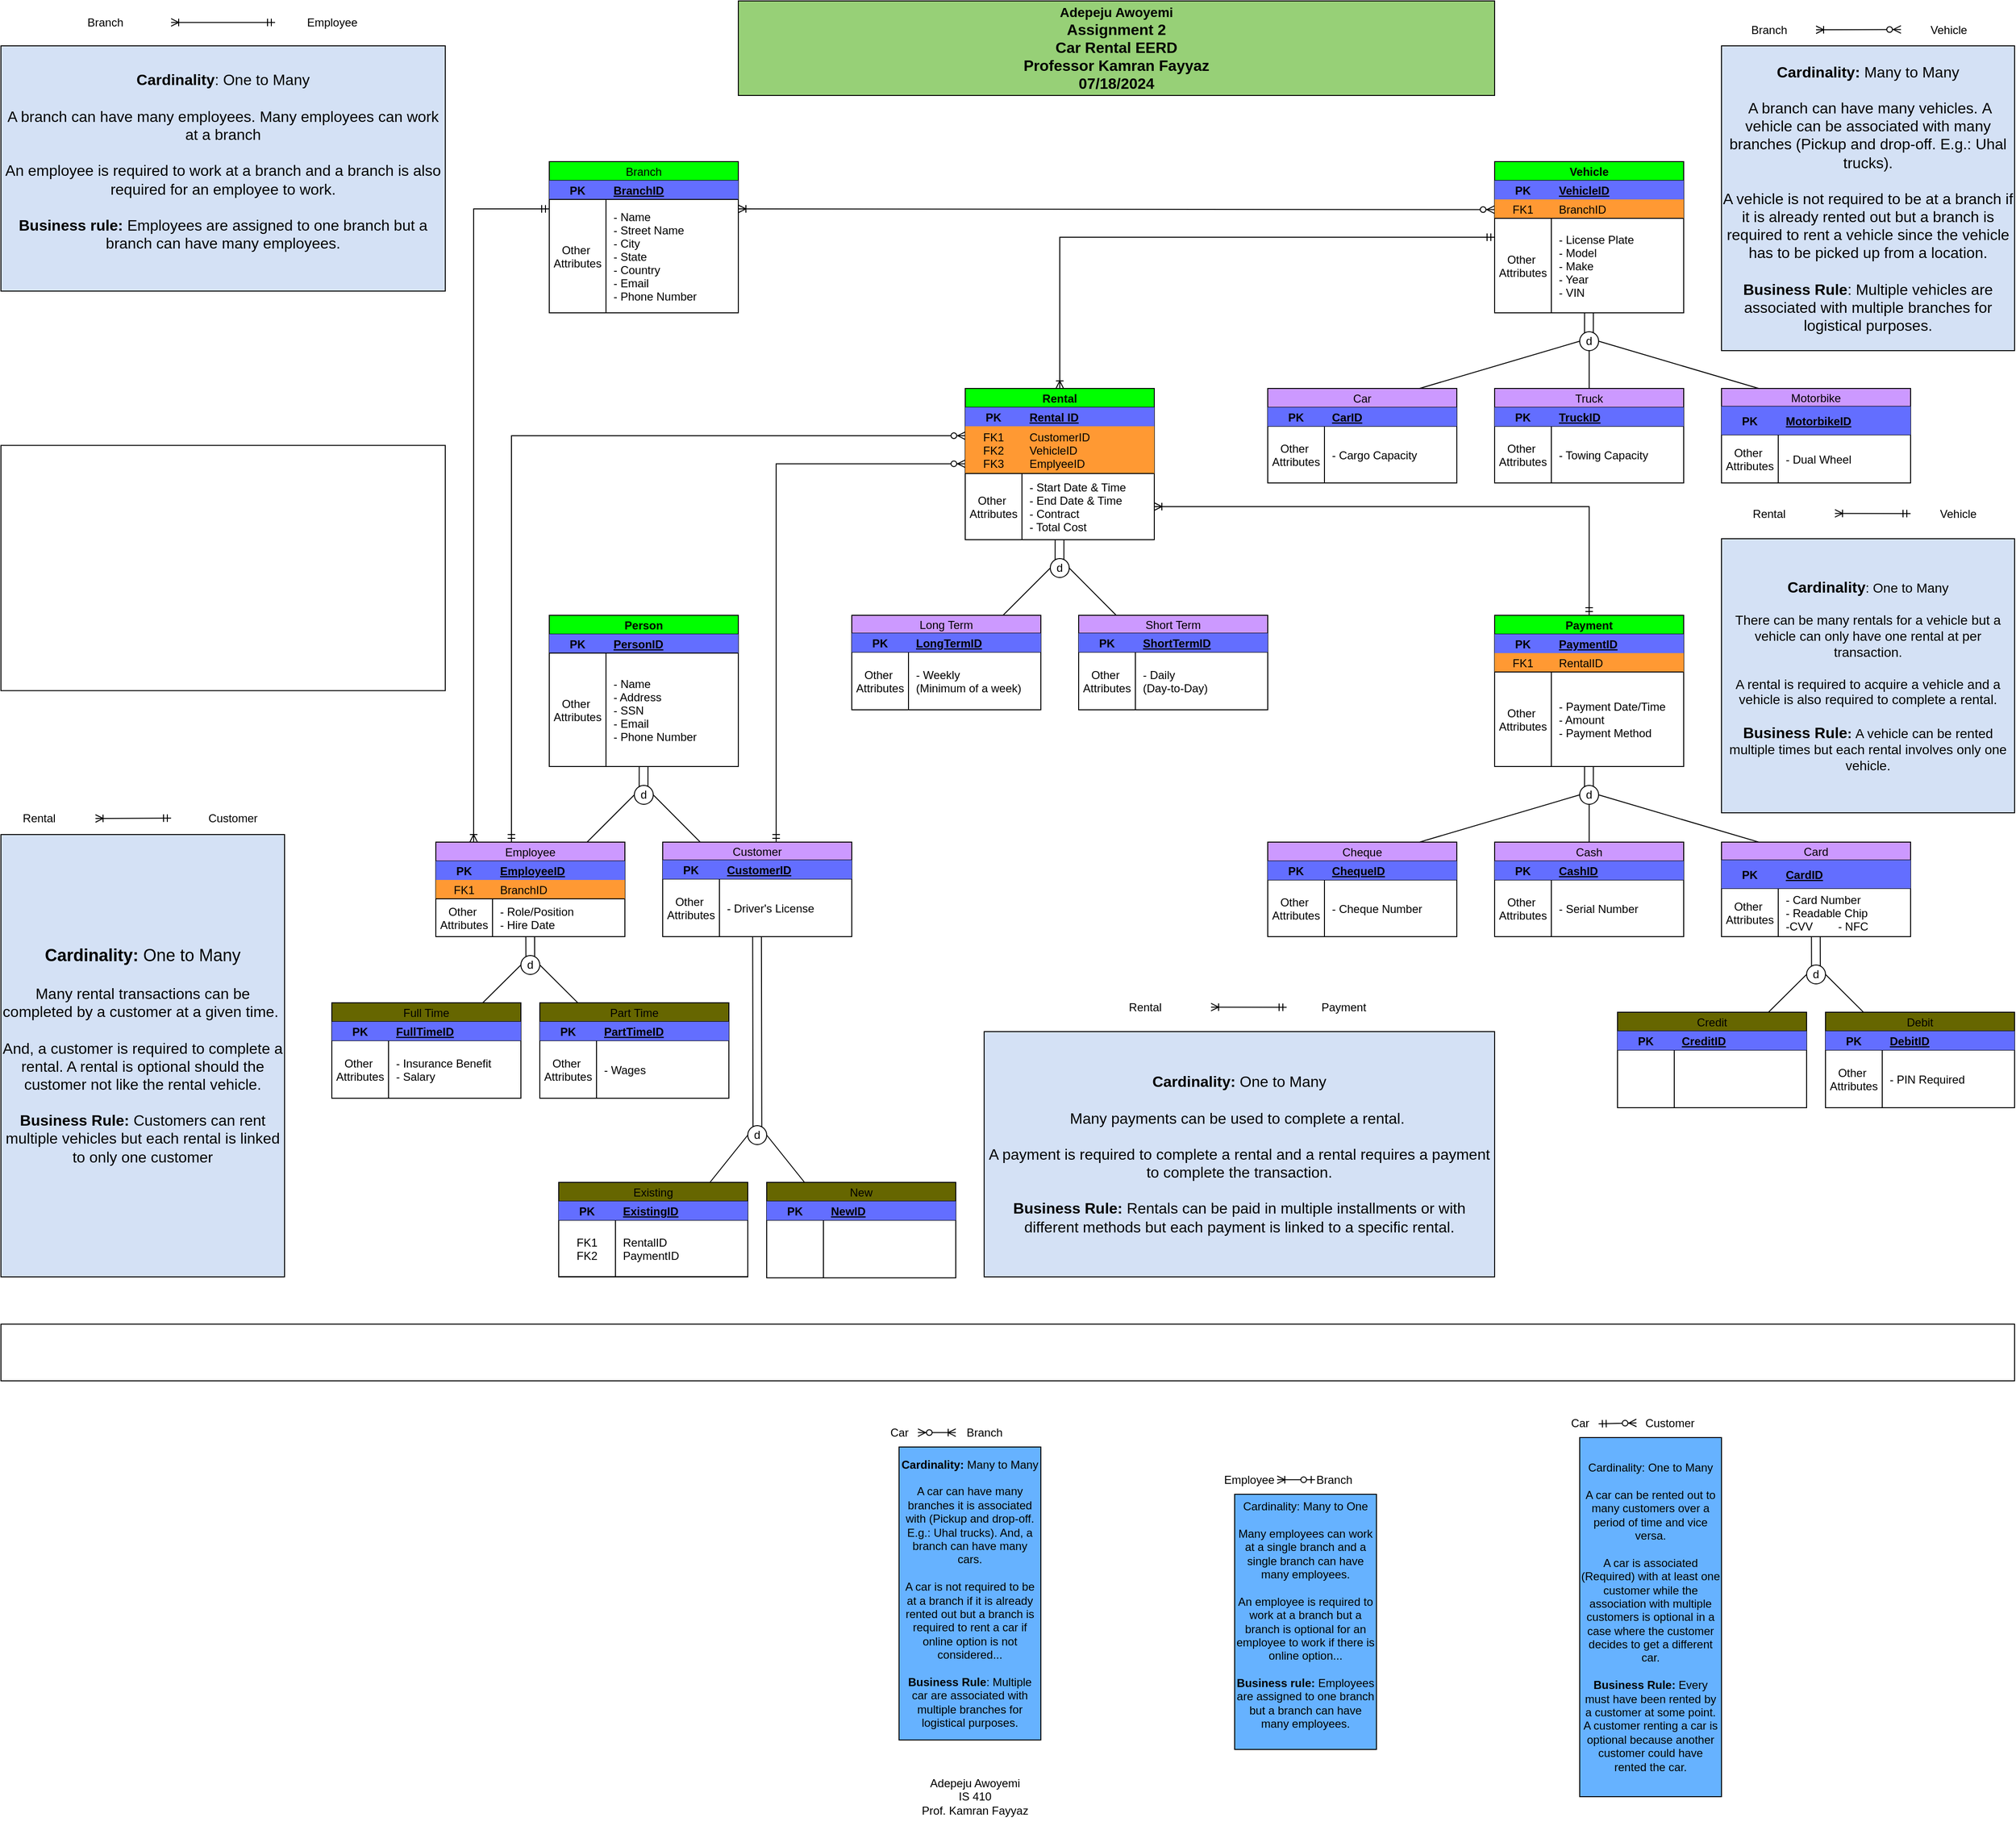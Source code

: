 <mxfile version="24.7.1" type="github">
  <diagram id="R2lEEEUBdFMjLlhIrx00" name="Page-1">
    <mxGraphModel dx="1318" dy="555" grid="1" gridSize="10" guides="1" tooltips="1" connect="1" arrows="1" fold="1" page="1" pageScale="1" pageWidth="850" pageHeight="1100" math="0" shadow="0" extFonts="Permanent Marker^https://fonts.googleapis.com/css?family=Permanent+Marker">
      <root>
        <mxCell id="0" />
        <mxCell id="1" parent="0" />
        <mxCell id="5-_W_V20jvPb3o29qMEB-80" value="Car" style="text;html=1;align=center;verticalAlign=middle;resizable=0;points=[];autosize=1;strokeColor=none;fillColor=none;" parent="1" vertex="1">
          <mxGeometry x="1670" y="1560" width="40" height="30" as="geometry" />
        </mxCell>
        <mxCell id="5-_W_V20jvPb3o29qMEB-81" value="Customer" style="text;html=1;align=center;verticalAlign=middle;resizable=0;points=[];autosize=1;strokeColor=none;fillColor=none;" parent="1" vertex="1">
          <mxGeometry x="1745" y="1560" width="80" height="30" as="geometry" />
        </mxCell>
        <mxCell id="5-_W_V20jvPb3o29qMEB-82" value="" style="fontSize=12;html=1;endArrow=ERzeroToMany;startArrow=ERmandOne;rounded=0;" parent="1" edge="1">
          <mxGeometry width="100" height="100" relative="1" as="geometry">
            <mxPoint x="1710" y="1575.5" as="sourcePoint" />
            <mxPoint x="1750" y="1574.5" as="targetPoint" />
          </mxGeometry>
        </mxCell>
        <mxCell id="5-_W_V20jvPb3o29qMEB-83" value="" style="fontSize=12;html=1;endArrow=ERoneToMany;startArrow=ERzeroToMany;rounded=0;" parent="1" edge="1">
          <mxGeometry width="100" height="100" relative="1" as="geometry">
            <mxPoint x="990" y="1584.76" as="sourcePoint" />
            <mxPoint x="1030" y="1584.76" as="targetPoint" />
            <Array as="points">
              <mxPoint x="1000" y="1584.76" />
            </Array>
          </mxGeometry>
        </mxCell>
        <mxCell id="5-_W_V20jvPb3o29qMEB-84" value="Car" style="text;html=1;align=center;verticalAlign=middle;resizable=0;points=[];autosize=1;strokeColor=none;fillColor=none;" parent="1" vertex="1">
          <mxGeometry x="950" y="1570" width="40" height="30" as="geometry" />
        </mxCell>
        <mxCell id="5-_W_V20jvPb3o29qMEB-85" value="Branch" style="text;html=1;align=center;verticalAlign=middle;resizable=0;points=[];autosize=1;strokeColor=none;fillColor=none;" parent="1" vertex="1">
          <mxGeometry x="1030" y="1570" width="60" height="30" as="geometry" />
        </mxCell>
        <mxCell id="5-_W_V20jvPb3o29qMEB-86" value="Employee" style="text;html=1;align=center;verticalAlign=middle;resizable=0;points=[];autosize=1;strokeColor=none;fillColor=none;" parent="1" vertex="1">
          <mxGeometry x="1300" y="1620.0" width="80" height="30" as="geometry" />
        </mxCell>
        <mxCell id="5-_W_V20jvPb3o29qMEB-87" value="Branch" style="text;html=1;align=center;verticalAlign=middle;resizable=0;points=[];autosize=1;strokeColor=none;fillColor=none;" parent="1" vertex="1">
          <mxGeometry x="1400" y="1620.0" width="60" height="30" as="geometry" />
        </mxCell>
        <mxCell id="5-_W_V20jvPb3o29qMEB-88" value="" style="edgeStyle=elbowEdgeStyle;fontSize=12;html=1;endArrow=ERoneToMany;startArrow=ERzeroToOne;rounded=0;elbow=vertical;" parent="1" edge="1">
          <mxGeometry width="100" height="100" relative="1" as="geometry">
            <mxPoint x="1410" y="1634.68" as="sourcePoint" />
            <mxPoint x="1370" y="1634.68" as="targetPoint" />
            <Array as="points">
              <mxPoint x="1410" y="1634.68" />
            </Array>
          </mxGeometry>
        </mxCell>
        <mxCell id="5-_W_V20jvPb3o29qMEB-92" value="&lt;b&gt;Cardinality:&lt;/b&gt; Many to Many&lt;div&gt;&lt;br&gt;&lt;/div&gt;&lt;div&gt;A car can have many branches it is associated with (Pickup and drop-off. E.g.: Uhal trucks). And, a branch can have many cars.&lt;/div&gt;&lt;div&gt;&lt;br&gt;&lt;/div&gt;&lt;div&gt;A car is not required to be at a branch if it is already rented out but a branch is required to rent a car if online option is not considered...&lt;/div&gt;&lt;div&gt;&lt;br&gt;&lt;/div&gt;&lt;div&gt;&lt;b&gt;Business Rule&lt;/b&gt;: Multiple car are associated with multiple branches for logistical purposes.&lt;/div&gt;" style="whiteSpace=wrap;html=1;fillColor=#66B2FF;" parent="1" vertex="1">
          <mxGeometry x="970" y="1600" width="150" height="310" as="geometry" />
        </mxCell>
        <mxCell id="5-_W_V20jvPb3o29qMEB-93" value="Cardinality: One to Many&lt;div&gt;&lt;br&gt;&lt;/div&gt;&lt;div&gt;A car can be rented out to many customers over a period of time and vice versa.&lt;/div&gt;&lt;div&gt;&lt;br&gt;&lt;/div&gt;&lt;div&gt;A car is associated (Required) with at least one customer while the association with multiple customers is optional in a case where the customer decides to get a different car.&lt;/div&gt;&lt;div&gt;&lt;br&gt;&lt;/div&gt;&lt;div&gt;&lt;b&gt;Business Rule:&lt;/b&gt; Every must have been rented by a customer at some point. A customer renting a car is optional because another customer could have rented the car.&lt;/div&gt;" style="whiteSpace=wrap;html=1;fillColor=#66B2FF;" parent="1" vertex="1">
          <mxGeometry x="1690" y="1590" width="150" height="380" as="geometry" />
        </mxCell>
        <mxCell id="5-_W_V20jvPb3o29qMEB-94" value="Cardinality: Many to One&lt;div&gt;&lt;br&gt;&lt;/div&gt;&lt;div&gt;Many employees can work at a single branch and a single branch can have many employees.&lt;/div&gt;&lt;div&gt;&lt;br&gt;&lt;/div&gt;&lt;div&gt;An employee is required to work at a branch but a branch is optional for an employee to work if there is online option...&lt;/div&gt;&lt;div&gt;&lt;br&gt;&lt;/div&gt;&lt;div&gt;&lt;b&gt;Business rule:&lt;/b&gt; Employees are assigned to one branch but a branch can have many employees.&lt;/div&gt;&lt;div&gt;&lt;br&gt;&lt;/div&gt;" style="whiteSpace=wrap;html=1;fillColor=#66B2FF;" parent="1" vertex="1">
          <mxGeometry x="1325" y="1650.0" width="150" height="270" as="geometry" />
        </mxCell>
        <mxCell id="5-_W_V20jvPb3o29qMEB-97" value="Adepeju Awoyemi&lt;div&gt;IS 410&lt;/div&gt;&lt;div&gt;Prof. Kamran Fayyaz&lt;/div&gt;" style="text;html=1;align=center;verticalAlign=middle;resizable=0;points=[];autosize=1;strokeColor=none;fillColor=none;" parent="1" vertex="1">
          <mxGeometry x="980" y="1940" width="140" height="60" as="geometry" />
        </mxCell>
        <mxCell id="5-_W_V20jvPb3o29qMEB-169" value="Rental" style="shape=table;startSize=20;container=1;collapsible=1;childLayout=tableLayout;fixedRows=1;rowLines=0;fontStyle=1;align=center;resizeLast=1;fillColor=#00FF00;" parent="1" vertex="1">
          <mxGeometry x="1040" y="480" width="200" height="160" as="geometry" />
        </mxCell>
        <mxCell id="5-_W_V20jvPb3o29qMEB-170" value="" style="shape=partialRectangle;collapsible=0;dropTarget=0;pointerEvents=0;fillColor=none;points=[[0,0.5],[1,0.5]];portConstraint=eastwest;top=0;left=0;right=0;bottom=1;" parent="5-_W_V20jvPb3o29qMEB-169" vertex="1">
          <mxGeometry y="20" width="200" height="20" as="geometry" />
        </mxCell>
        <mxCell id="5-_W_V20jvPb3o29qMEB-171" value="PK" style="shape=partialRectangle;overflow=hidden;connectable=0;fillColor=#636EFF;top=0;left=0;bottom=0;right=0;fontStyle=1;" parent="5-_W_V20jvPb3o29qMEB-170" vertex="1">
          <mxGeometry width="60" height="20" as="geometry">
            <mxRectangle width="60" height="20" as="alternateBounds" />
          </mxGeometry>
        </mxCell>
        <mxCell id="5-_W_V20jvPb3o29qMEB-172" value="Rental ID" style="shape=partialRectangle;overflow=hidden;connectable=0;fillColor=#636EFF;top=0;left=0;bottom=0;right=0;align=left;spacingLeft=6;fontStyle=5;" parent="5-_W_V20jvPb3o29qMEB-170" vertex="1">
          <mxGeometry x="60" width="140" height="20" as="geometry">
            <mxRectangle width="140" height="20" as="alternateBounds" />
          </mxGeometry>
        </mxCell>
        <mxCell id="5-_W_V20jvPb3o29qMEB-173" value="" style="shape=partialRectangle;collapsible=0;dropTarget=0;pointerEvents=0;fillColor=none;points=[[0,0.5],[1,0.5]];portConstraint=eastwest;top=0;left=0;right=0;bottom=0;" parent="5-_W_V20jvPb3o29qMEB-169" vertex="1">
          <mxGeometry y="40" width="200" height="50" as="geometry" />
        </mxCell>
        <mxCell id="5-_W_V20jvPb3o29qMEB-174" value="FK1&#xa;FK2&#xa;FK3" style="shape=partialRectangle;overflow=hidden;connectable=0;fillColor=#FF9933;top=0;left=0;bottom=0;right=0;" parent="5-_W_V20jvPb3o29qMEB-173" vertex="1">
          <mxGeometry width="60" height="50" as="geometry">
            <mxRectangle width="60" height="50" as="alternateBounds" />
          </mxGeometry>
        </mxCell>
        <mxCell id="5-_W_V20jvPb3o29qMEB-175" value="CustomerID&#xa;VehicleID&#xa;EmplyeeID" style="shape=partialRectangle;overflow=hidden;connectable=0;fillColor=#FF9933;top=0;left=0;bottom=0;right=0;align=left;spacingLeft=6;" parent="5-_W_V20jvPb3o29qMEB-173" vertex="1">
          <mxGeometry x="60" width="140" height="50" as="geometry">
            <mxRectangle width="140" height="50" as="alternateBounds" />
          </mxGeometry>
        </mxCell>
        <mxCell id="5-_W_V20jvPb3o29qMEB-176" value="" style="shape=partialRectangle;collapsible=0;dropTarget=0;pointerEvents=0;fillColor=none;points=[[0,0.5],[1,0.5]];portConstraint=eastwest;top=0;left=0;right=0;bottom=0;" parent="5-_W_V20jvPb3o29qMEB-169" vertex="1">
          <mxGeometry y="90" width="200" height="70" as="geometry" />
        </mxCell>
        <mxCell id="5-_W_V20jvPb3o29qMEB-177" value="Other &#xa;Attributes" style="shape=partialRectangle;overflow=hidden;connectable=0;fillColor=none;top=0;left=0;bottom=0;right=0;" parent="5-_W_V20jvPb3o29qMEB-176" vertex="1">
          <mxGeometry width="60" height="70" as="geometry">
            <mxRectangle width="60" height="70" as="alternateBounds" />
          </mxGeometry>
        </mxCell>
        <mxCell id="5-_W_V20jvPb3o29qMEB-178" value="- Start Date &amp; Time&#xa;- End Date &amp; Time &#xa;- Contract&#xa;- Total Cost" style="shape=partialRectangle;overflow=hidden;connectable=0;fillColor=none;top=0;left=0;bottom=0;right=0;align=left;spacingLeft=6;" parent="5-_W_V20jvPb3o29qMEB-176" vertex="1">
          <mxGeometry x="60" width="140" height="70" as="geometry">
            <mxRectangle width="140" height="70" as="alternateBounds" />
          </mxGeometry>
        </mxCell>
        <mxCell id="5-_W_V20jvPb3o29qMEB-179" value="" style="endArrow=none;html=1;rounded=0;entryX=0.998;entryY=0;entryDx=0;entryDy=0;entryPerimeter=0;exitX=0;exitY=0;exitDx=0;exitDy=0;exitPerimeter=0;" parent="5-_W_V20jvPb3o29qMEB-169" source="5-_W_V20jvPb3o29qMEB-176" target="5-_W_V20jvPb3o29qMEB-176" edge="1">
          <mxGeometry width="50" height="50" relative="1" as="geometry">
            <mxPoint y="108" as="sourcePoint" />
            <mxPoint x="240" y="100" as="targetPoint" />
          </mxGeometry>
        </mxCell>
        <mxCell id="5-_W_V20jvPb3o29qMEB-180" value="" style="shape=link;html=1;rounded=0;exitX=0.497;exitY=1.051;exitDx=0;exitDy=0;exitPerimeter=0;width=-9.259;" parent="1" edge="1">
          <mxGeometry width="100" relative="1" as="geometry">
            <mxPoint x="1139.78" y="640" as="sourcePoint" />
            <mxPoint x="1139.72" y="670" as="targetPoint" />
          </mxGeometry>
        </mxCell>
        <mxCell id="5-_W_V20jvPb3o29qMEB-181" value="d" style="ellipse;whiteSpace=wrap;html=1;aspect=fixed;" parent="1" vertex="1">
          <mxGeometry x="1130" y="660" width="20" height="20" as="geometry" />
        </mxCell>
        <mxCell id="5-_W_V20jvPb3o29qMEB-182" value="Long Term" style="shape=table;startSize=19;container=1;collapsible=1;childLayout=tableLayout;fixedRows=1;rowLines=0;fontStyle=0;align=center;resizeLast=1;fillColor=#CC99FF;" parent="1" vertex="1">
          <mxGeometry x="920" y="720" width="200" height="100" as="geometry" />
        </mxCell>
        <mxCell id="5-_W_V20jvPb3o29qMEB-183" value="" style="shape=partialRectangle;collapsible=0;dropTarget=0;pointerEvents=0;fillColor=none;points=[[0,0.5],[1,0.5]];portConstraint=eastwest;top=0;left=0;right=0;bottom=1;" parent="5-_W_V20jvPb3o29qMEB-182" vertex="1">
          <mxGeometry y="19" width="200" height="20" as="geometry" />
        </mxCell>
        <mxCell id="5-_W_V20jvPb3o29qMEB-184" value="PK" style="shape=partialRectangle;overflow=hidden;connectable=0;fillColor=#636EFF;top=0;left=0;bottom=0;right=0;fontStyle=1;" parent="5-_W_V20jvPb3o29qMEB-183" vertex="1">
          <mxGeometry width="60" height="20" as="geometry">
            <mxRectangle width="60" height="20" as="alternateBounds" />
          </mxGeometry>
        </mxCell>
        <mxCell id="5-_W_V20jvPb3o29qMEB-185" value="LongTermID" style="shape=partialRectangle;overflow=hidden;connectable=0;fillColor=#636EFF;top=0;left=0;bottom=0;right=0;align=left;spacingLeft=6;fontStyle=5;" parent="5-_W_V20jvPb3o29qMEB-183" vertex="1">
          <mxGeometry x="60" width="140" height="20" as="geometry">
            <mxRectangle width="140" height="20" as="alternateBounds" />
          </mxGeometry>
        </mxCell>
        <mxCell id="5-_W_V20jvPb3o29qMEB-186" value="" style="shape=partialRectangle;collapsible=0;dropTarget=0;pointerEvents=0;fillColor=none;points=[[0,0.5],[1,0.5]];portConstraint=eastwest;top=0;left=0;right=0;bottom=0;" parent="5-_W_V20jvPb3o29qMEB-182" vertex="1">
          <mxGeometry y="39" width="200" height="61" as="geometry" />
        </mxCell>
        <mxCell id="5-_W_V20jvPb3o29qMEB-187" value="Other &#xa;Attributes" style="shape=partialRectangle;overflow=hidden;connectable=0;fillColor=none;top=0;left=0;bottom=0;right=0;" parent="5-_W_V20jvPb3o29qMEB-186" vertex="1">
          <mxGeometry width="60" height="61" as="geometry">
            <mxRectangle width="60" height="61" as="alternateBounds" />
          </mxGeometry>
        </mxCell>
        <mxCell id="5-_W_V20jvPb3o29qMEB-188" value="- Weekly &#xa;(Minimum of a week)" style="shape=partialRectangle;overflow=hidden;connectable=0;fillColor=none;top=0;left=0;bottom=0;right=0;align=left;spacingLeft=6;" parent="5-_W_V20jvPb3o29qMEB-186" vertex="1">
          <mxGeometry x="60" width="140" height="61" as="geometry">
            <mxRectangle width="140" height="61" as="alternateBounds" />
          </mxGeometry>
        </mxCell>
        <mxCell id="5-_W_V20jvPb3o29qMEB-189" value="Short Term" style="shape=table;startSize=19;container=1;collapsible=1;childLayout=tableLayout;fixedRows=1;rowLines=0;fontStyle=0;align=center;resizeLast=1;fillColor=#CC99FF;" parent="1" vertex="1">
          <mxGeometry x="1160" y="720" width="200" height="100" as="geometry" />
        </mxCell>
        <mxCell id="5-_W_V20jvPb3o29qMEB-190" value="" style="shape=partialRectangle;collapsible=0;dropTarget=0;pointerEvents=0;fillColor=none;points=[[0,0.5],[1,0.5]];portConstraint=eastwest;top=0;left=0;right=0;bottom=1;" parent="5-_W_V20jvPb3o29qMEB-189" vertex="1">
          <mxGeometry y="19" width="200" height="20" as="geometry" />
        </mxCell>
        <mxCell id="5-_W_V20jvPb3o29qMEB-191" value="PK" style="shape=partialRectangle;overflow=hidden;connectable=0;fillColor=#636EFF;top=0;left=0;bottom=0;right=0;fontStyle=1;" parent="5-_W_V20jvPb3o29qMEB-190" vertex="1">
          <mxGeometry width="60" height="20" as="geometry">
            <mxRectangle width="60" height="20" as="alternateBounds" />
          </mxGeometry>
        </mxCell>
        <mxCell id="5-_W_V20jvPb3o29qMEB-192" value="ShortTermID" style="shape=partialRectangle;overflow=hidden;connectable=0;fillColor=#636EFF;top=0;left=0;bottom=0;right=0;align=left;spacingLeft=6;fontStyle=5;" parent="5-_W_V20jvPb3o29qMEB-190" vertex="1">
          <mxGeometry x="60" width="140" height="20" as="geometry">
            <mxRectangle width="140" height="20" as="alternateBounds" />
          </mxGeometry>
        </mxCell>
        <mxCell id="5-_W_V20jvPb3o29qMEB-193" value="" style="shape=partialRectangle;collapsible=0;dropTarget=0;pointerEvents=0;fillColor=none;points=[[0,0.5],[1,0.5]];portConstraint=eastwest;top=0;left=0;right=0;bottom=0;" parent="5-_W_V20jvPb3o29qMEB-189" vertex="1">
          <mxGeometry y="39" width="200" height="61" as="geometry" />
        </mxCell>
        <mxCell id="5-_W_V20jvPb3o29qMEB-194" value="Other &#xa;Attributes" style="shape=partialRectangle;overflow=hidden;connectable=0;fillColor=none;top=0;left=0;bottom=0;right=0;" parent="5-_W_V20jvPb3o29qMEB-193" vertex="1">
          <mxGeometry width="60" height="61" as="geometry">
            <mxRectangle width="60" height="61" as="alternateBounds" />
          </mxGeometry>
        </mxCell>
        <mxCell id="5-_W_V20jvPb3o29qMEB-195" value="- Daily&#xa;(Day-to-Day)" style="shape=partialRectangle;overflow=hidden;connectable=0;fillColor=none;top=0;left=0;bottom=0;right=0;align=left;spacingLeft=6;" parent="5-_W_V20jvPb3o29qMEB-193" vertex="1">
          <mxGeometry x="60" width="140" height="61" as="geometry">
            <mxRectangle width="140" height="61" as="alternateBounds" />
          </mxGeometry>
        </mxCell>
        <mxCell id="5-_W_V20jvPb3o29qMEB-196" value="" style="endArrow=none;html=1;rounded=0;entryX=1;entryY=0.5;entryDx=0;entryDy=0;exitX=0.198;exitY=-0.001;exitDx=0;exitDy=0;exitPerimeter=0;" parent="1" source="5-_W_V20jvPb3o29qMEB-189" target="5-_W_V20jvPb3o29qMEB-181" edge="1">
          <mxGeometry width="50" height="50" relative="1" as="geometry">
            <mxPoint x="1200" y="721" as="sourcePoint" />
            <mxPoint x="1240" y="660" as="targetPoint" />
          </mxGeometry>
        </mxCell>
        <mxCell id="5-_W_V20jvPb3o29qMEB-197" value="" style="endArrow=none;html=1;rounded=0;" parent="1" edge="1">
          <mxGeometry width="50" height="50" relative="1" as="geometry">
            <mxPoint x="1080" y="720" as="sourcePoint" />
            <mxPoint x="1130" y="670" as="targetPoint" />
          </mxGeometry>
        </mxCell>
        <mxCell id="5-_W_V20jvPb3o29qMEB-198" value="Vehicle" style="shape=table;startSize=20;container=1;collapsible=1;childLayout=tableLayout;fixedRows=1;rowLines=0;fontStyle=1;align=center;resizeLast=1;fillColor=#00FF00;" parent="1" vertex="1">
          <mxGeometry x="1600" y="240" width="200" height="160" as="geometry" />
        </mxCell>
        <mxCell id="5-_W_V20jvPb3o29qMEB-199" value="" style="shape=partialRectangle;collapsible=0;dropTarget=0;pointerEvents=0;fillColor=none;points=[[0,0.5],[1,0.5]];portConstraint=eastwest;top=0;left=0;right=0;bottom=1;" parent="5-_W_V20jvPb3o29qMEB-198" vertex="1">
          <mxGeometry y="20" width="200" height="20" as="geometry" />
        </mxCell>
        <mxCell id="5-_W_V20jvPb3o29qMEB-200" value="PK" style="shape=partialRectangle;overflow=hidden;connectable=0;fillColor=#636EFF;top=0;left=0;bottom=0;right=0;fontStyle=1;" parent="5-_W_V20jvPb3o29qMEB-199" vertex="1">
          <mxGeometry width="60" height="20" as="geometry">
            <mxRectangle width="60" height="20" as="alternateBounds" />
          </mxGeometry>
        </mxCell>
        <mxCell id="5-_W_V20jvPb3o29qMEB-201" value="VehicleID" style="shape=partialRectangle;overflow=hidden;connectable=0;fillColor=#636EFF;top=0;left=0;bottom=0;right=0;align=left;spacingLeft=6;fontStyle=5;" parent="5-_W_V20jvPb3o29qMEB-199" vertex="1">
          <mxGeometry x="60" width="140" height="20" as="geometry">
            <mxRectangle width="140" height="20" as="alternateBounds" />
          </mxGeometry>
        </mxCell>
        <mxCell id="5-_W_V20jvPb3o29qMEB-202" value="" style="shape=partialRectangle;collapsible=0;dropTarget=0;pointerEvents=0;fillColor=none;points=[[0,0.5],[1,0.5]];portConstraint=eastwest;top=0;left=0;right=0;bottom=0;" parent="5-_W_V20jvPb3o29qMEB-198" vertex="1">
          <mxGeometry y="40" width="200" height="20" as="geometry" />
        </mxCell>
        <mxCell id="5-_W_V20jvPb3o29qMEB-203" value="FK1" style="shape=partialRectangle;overflow=hidden;connectable=0;fillColor=#FF9933;top=0;left=0;bottom=0;right=0;" parent="5-_W_V20jvPb3o29qMEB-202" vertex="1">
          <mxGeometry width="60" height="20" as="geometry">
            <mxRectangle width="60" height="20" as="alternateBounds" />
          </mxGeometry>
        </mxCell>
        <mxCell id="5-_W_V20jvPb3o29qMEB-204" value="BranchID" style="shape=partialRectangle;overflow=hidden;connectable=0;fillColor=#FF9933;top=0;left=0;bottom=0;right=0;align=left;spacingLeft=6;" parent="5-_W_V20jvPb3o29qMEB-202" vertex="1">
          <mxGeometry x="60" width="140" height="20" as="geometry">
            <mxRectangle width="140" height="20" as="alternateBounds" />
          </mxGeometry>
        </mxCell>
        <mxCell id="5-_W_V20jvPb3o29qMEB-205" value="" style="shape=partialRectangle;collapsible=0;dropTarget=0;pointerEvents=0;fillColor=none;points=[[0,0.5],[1,0.5]];portConstraint=eastwest;top=0;left=0;right=0;bottom=0;" parent="5-_W_V20jvPb3o29qMEB-198" vertex="1">
          <mxGeometry y="60" width="200" height="100" as="geometry" />
        </mxCell>
        <mxCell id="5-_W_V20jvPb3o29qMEB-206" value="Other &#xa;Attributes" style="shape=partialRectangle;overflow=hidden;connectable=0;fillColor=none;top=0;left=0;bottom=0;right=0;" parent="5-_W_V20jvPb3o29qMEB-205" vertex="1">
          <mxGeometry width="60" height="100" as="geometry">
            <mxRectangle width="60" height="100" as="alternateBounds" />
          </mxGeometry>
        </mxCell>
        <mxCell id="5-_W_V20jvPb3o29qMEB-207" value="- License Plate&#xa;- Model&#xa;- Make&#xa;- Year&#xa;- VIN" style="shape=partialRectangle;overflow=hidden;connectable=0;fillColor=none;top=0;left=0;bottom=0;right=0;align=left;spacingLeft=6;" parent="5-_W_V20jvPb3o29qMEB-205" vertex="1">
          <mxGeometry x="60" width="140" height="100" as="geometry">
            <mxRectangle width="140" height="100" as="alternateBounds" />
          </mxGeometry>
        </mxCell>
        <mxCell id="5-_W_V20jvPb3o29qMEB-208" value="" style="endArrow=none;html=1;rounded=0;entryX=0.998;entryY=0;entryDx=0;entryDy=0;entryPerimeter=0;exitX=0;exitY=0;exitDx=0;exitDy=0;exitPerimeter=0;" parent="5-_W_V20jvPb3o29qMEB-198" source="5-_W_V20jvPb3o29qMEB-205" target="5-_W_V20jvPb3o29qMEB-205" edge="1">
          <mxGeometry width="50" height="50" relative="1" as="geometry">
            <mxPoint y="108" as="sourcePoint" />
            <mxPoint x="240" y="100" as="targetPoint" />
          </mxGeometry>
        </mxCell>
        <mxCell id="5-_W_V20jvPb3o29qMEB-209" value="" style="shape=link;html=1;rounded=0;exitX=0.497;exitY=1.051;exitDx=0;exitDy=0;exitPerimeter=0;width=-9.259;" parent="1" edge="1">
          <mxGeometry width="100" relative="1" as="geometry">
            <mxPoint x="1699.78" y="400" as="sourcePoint" />
            <mxPoint x="1699.72" y="430" as="targetPoint" />
          </mxGeometry>
        </mxCell>
        <mxCell id="5-_W_V20jvPb3o29qMEB-210" value="d" style="ellipse;whiteSpace=wrap;html=1;aspect=fixed;" parent="1" vertex="1">
          <mxGeometry x="1690" y="420" width="20" height="20" as="geometry" />
        </mxCell>
        <mxCell id="5-_W_V20jvPb3o29qMEB-211" value="Car" style="shape=table;startSize=20;container=1;collapsible=1;childLayout=tableLayout;fixedRows=1;rowLines=0;fontStyle=0;align=center;resizeLast=1;fillColor=#CC99FF;" parent="1" vertex="1">
          <mxGeometry x="1360" y="480" width="200" height="100" as="geometry" />
        </mxCell>
        <mxCell id="5-_W_V20jvPb3o29qMEB-212" value="" style="shape=partialRectangle;collapsible=0;dropTarget=0;pointerEvents=0;fillColor=none;points=[[0,0.5],[1,0.5]];portConstraint=eastwest;top=0;left=0;right=0;bottom=1;" parent="5-_W_V20jvPb3o29qMEB-211" vertex="1">
          <mxGeometry y="20" width="200" height="20" as="geometry" />
        </mxCell>
        <mxCell id="5-_W_V20jvPb3o29qMEB-213" value="PK" style="shape=partialRectangle;overflow=hidden;connectable=0;fillColor=#636EFF;top=0;left=0;bottom=0;right=0;fontStyle=1;" parent="5-_W_V20jvPb3o29qMEB-212" vertex="1">
          <mxGeometry width="60" height="20" as="geometry">
            <mxRectangle width="60" height="20" as="alternateBounds" />
          </mxGeometry>
        </mxCell>
        <mxCell id="5-_W_V20jvPb3o29qMEB-214" value="CarID" style="shape=partialRectangle;overflow=hidden;connectable=0;fillColor=#636EFF;top=0;left=0;bottom=0;right=0;align=left;spacingLeft=6;fontStyle=5;" parent="5-_W_V20jvPb3o29qMEB-212" vertex="1">
          <mxGeometry x="60" width="140" height="20" as="geometry">
            <mxRectangle width="140" height="20" as="alternateBounds" />
          </mxGeometry>
        </mxCell>
        <mxCell id="5-_W_V20jvPb3o29qMEB-215" value="" style="shape=partialRectangle;collapsible=0;dropTarget=0;pointerEvents=0;fillColor=none;points=[[0,0.5],[1,0.5]];portConstraint=eastwest;top=0;left=0;right=0;bottom=0;" parent="5-_W_V20jvPb3o29qMEB-211" vertex="1">
          <mxGeometry y="40" width="200" height="60" as="geometry" />
        </mxCell>
        <mxCell id="5-_W_V20jvPb3o29qMEB-216" value="Other &#xa;Attributes" style="shape=partialRectangle;overflow=hidden;connectable=0;fillColor=none;top=0;left=0;bottom=0;right=0;" parent="5-_W_V20jvPb3o29qMEB-215" vertex="1">
          <mxGeometry width="60" height="60" as="geometry">
            <mxRectangle width="60" height="60" as="alternateBounds" />
          </mxGeometry>
        </mxCell>
        <mxCell id="5-_W_V20jvPb3o29qMEB-217" value="- Cargo Capacity" style="shape=partialRectangle;overflow=hidden;connectable=0;fillColor=none;top=0;left=0;bottom=0;right=0;align=left;spacingLeft=6;" parent="5-_W_V20jvPb3o29qMEB-215" vertex="1">
          <mxGeometry x="60" width="140" height="60" as="geometry">
            <mxRectangle width="140" height="60" as="alternateBounds" />
          </mxGeometry>
        </mxCell>
        <mxCell id="5-_W_V20jvPb3o29qMEB-218" value="Motorbike" style="shape=table;startSize=19;container=1;collapsible=1;childLayout=tableLayout;fixedRows=1;rowLines=0;fontStyle=0;align=center;resizeLast=1;fillColor=#CC99FF;" parent="1" vertex="1">
          <mxGeometry x="1840" y="480" width="200" height="100" as="geometry" />
        </mxCell>
        <mxCell id="5-_W_V20jvPb3o29qMEB-219" value="" style="shape=partialRectangle;collapsible=0;dropTarget=0;pointerEvents=0;fillColor=none;points=[[0,0.5],[1,0.5]];portConstraint=eastwest;top=0;left=0;right=0;bottom=1;" parent="5-_W_V20jvPb3o29qMEB-218" vertex="1">
          <mxGeometry y="19" width="200" height="30" as="geometry" />
        </mxCell>
        <mxCell id="5-_W_V20jvPb3o29qMEB-220" value="PK" style="shape=partialRectangle;overflow=hidden;connectable=0;fillColor=#636EFF;top=0;left=0;bottom=0;right=0;fontStyle=1;" parent="5-_W_V20jvPb3o29qMEB-219" vertex="1">
          <mxGeometry width="60" height="30" as="geometry">
            <mxRectangle width="60" height="30" as="alternateBounds" />
          </mxGeometry>
        </mxCell>
        <mxCell id="5-_W_V20jvPb3o29qMEB-221" value="MotorbikeID" style="shape=partialRectangle;overflow=hidden;connectable=0;fillColor=#636EFF;top=0;left=0;bottom=0;right=0;align=left;spacingLeft=6;fontStyle=5;" parent="5-_W_V20jvPb3o29qMEB-219" vertex="1">
          <mxGeometry x="60" width="140" height="30" as="geometry">
            <mxRectangle width="140" height="30" as="alternateBounds" />
          </mxGeometry>
        </mxCell>
        <mxCell id="5-_W_V20jvPb3o29qMEB-222" value="" style="shape=partialRectangle;collapsible=0;dropTarget=0;pointerEvents=0;fillColor=none;points=[[0,0.5],[1,0.5]];portConstraint=eastwest;top=0;left=0;right=0;bottom=0;" parent="5-_W_V20jvPb3o29qMEB-218" vertex="1">
          <mxGeometry y="49" width="200" height="51" as="geometry" />
        </mxCell>
        <mxCell id="5-_W_V20jvPb3o29qMEB-223" value="Other &#xa;Attributes" style="shape=partialRectangle;overflow=hidden;connectable=0;fillColor=none;top=0;left=0;bottom=0;right=0;" parent="5-_W_V20jvPb3o29qMEB-222" vertex="1">
          <mxGeometry width="60" height="51" as="geometry">
            <mxRectangle width="60" height="51" as="alternateBounds" />
          </mxGeometry>
        </mxCell>
        <mxCell id="5-_W_V20jvPb3o29qMEB-224" value="- Dual Wheel" style="shape=partialRectangle;overflow=hidden;connectable=0;fillColor=none;top=0;left=0;bottom=0;right=0;align=left;spacingLeft=6;" parent="5-_W_V20jvPb3o29qMEB-222" vertex="1">
          <mxGeometry x="60" width="140" height="51" as="geometry">
            <mxRectangle width="140" height="51" as="alternateBounds" />
          </mxGeometry>
        </mxCell>
        <mxCell id="5-_W_V20jvPb3o29qMEB-226" value="" style="endArrow=none;html=1;rounded=0;entryX=0;entryY=0.5;entryDx=0;entryDy=0;exitX=0.801;exitY=0.001;exitDx=0;exitDy=0;exitPerimeter=0;" parent="1" source="5-_W_V20jvPb3o29qMEB-211" target="5-_W_V20jvPb3o29qMEB-210" edge="1">
          <mxGeometry width="50" height="50" relative="1" as="geometry">
            <mxPoint x="1480" y="480" as="sourcePoint" />
            <mxPoint x="1530" y="430" as="targetPoint" />
            <Array as="points" />
          </mxGeometry>
        </mxCell>
        <mxCell id="5-_W_V20jvPb3o29qMEB-227" value="Truck" style="shape=table;startSize=20;container=1;collapsible=1;childLayout=tableLayout;fixedRows=1;rowLines=0;fontStyle=0;align=center;resizeLast=1;fillColor=#CC99FF;" parent="1" vertex="1">
          <mxGeometry x="1600" y="480" width="200" height="100" as="geometry" />
        </mxCell>
        <mxCell id="5-_W_V20jvPb3o29qMEB-228" value="" style="shape=partialRectangle;collapsible=0;dropTarget=0;pointerEvents=0;fillColor=none;points=[[0,0.5],[1,0.5]];portConstraint=eastwest;top=0;left=0;right=0;bottom=1;" parent="5-_W_V20jvPb3o29qMEB-227" vertex="1">
          <mxGeometry y="20" width="200" height="20" as="geometry" />
        </mxCell>
        <mxCell id="5-_W_V20jvPb3o29qMEB-229" value="PK" style="shape=partialRectangle;overflow=hidden;connectable=0;fillColor=#636EFF;top=0;left=0;bottom=0;right=0;fontStyle=1;" parent="5-_W_V20jvPb3o29qMEB-228" vertex="1">
          <mxGeometry width="60" height="20" as="geometry">
            <mxRectangle width="60" height="20" as="alternateBounds" />
          </mxGeometry>
        </mxCell>
        <mxCell id="5-_W_V20jvPb3o29qMEB-230" value="TruckID" style="shape=partialRectangle;overflow=hidden;connectable=0;fillColor=#636EFF;top=0;left=0;bottom=0;right=0;align=left;spacingLeft=6;fontStyle=5;" parent="5-_W_V20jvPb3o29qMEB-228" vertex="1">
          <mxGeometry x="60" width="140" height="20" as="geometry">
            <mxRectangle width="140" height="20" as="alternateBounds" />
          </mxGeometry>
        </mxCell>
        <mxCell id="5-_W_V20jvPb3o29qMEB-231" value="" style="shape=partialRectangle;collapsible=0;dropTarget=0;pointerEvents=0;fillColor=none;points=[[0,0.5],[1,0.5]];portConstraint=eastwest;top=0;left=0;right=0;bottom=0;" parent="5-_W_V20jvPb3o29qMEB-227" vertex="1">
          <mxGeometry y="40" width="200" height="60" as="geometry" />
        </mxCell>
        <mxCell id="5-_W_V20jvPb3o29qMEB-232" value="Other &#xa;Attributes" style="shape=partialRectangle;overflow=hidden;connectable=0;fillColor=none;top=0;left=0;bottom=0;right=0;" parent="5-_W_V20jvPb3o29qMEB-231" vertex="1">
          <mxGeometry width="60" height="60" as="geometry">
            <mxRectangle width="60" height="60" as="alternateBounds" />
          </mxGeometry>
        </mxCell>
        <mxCell id="5-_W_V20jvPb3o29qMEB-233" value="- Towing Capacity" style="shape=partialRectangle;overflow=hidden;connectable=0;fillColor=none;top=0;left=0;bottom=0;right=0;align=left;spacingLeft=6;" parent="5-_W_V20jvPb3o29qMEB-231" vertex="1">
          <mxGeometry x="60" width="140" height="60" as="geometry">
            <mxRectangle width="140" height="60" as="alternateBounds" />
          </mxGeometry>
        </mxCell>
        <mxCell id="5-_W_V20jvPb3o29qMEB-234" value="" style="endArrow=none;html=1;rounded=0;entryX=0.199;entryY=0.001;entryDx=0;entryDy=0;exitX=0.801;exitY=0.001;exitDx=0;exitDy=0;exitPerimeter=0;entryPerimeter=0;" parent="1" target="5-_W_V20jvPb3o29qMEB-218" edge="1">
          <mxGeometry width="50" height="50" relative="1" as="geometry">
            <mxPoint x="1710" y="430" as="sourcePoint" />
            <mxPoint x="1880" y="380" as="targetPoint" />
            <Array as="points" />
          </mxGeometry>
        </mxCell>
        <mxCell id="5-_W_V20jvPb3o29qMEB-235" value="" style="endArrow=none;html=1;rounded=0;entryX=1;entryY=0.5;entryDx=0;entryDy=0;exitX=0.5;exitY=0;exitDx=0;exitDy=0;" parent="1" source="5-_W_V20jvPb3o29qMEB-227" edge="1">
          <mxGeometry width="50" height="50" relative="1" as="geometry">
            <mxPoint x="1750" y="490" as="sourcePoint" />
            <mxPoint x="1700" y="440" as="targetPoint" />
          </mxGeometry>
        </mxCell>
        <mxCell id="5-_W_V20jvPb3o29qMEB-236" value="Person" style="shape=table;startSize=20;container=1;collapsible=1;childLayout=tableLayout;fixedRows=1;rowLines=0;fontStyle=1;align=center;resizeLast=1;fillColor=#00FF00;" parent="1" vertex="1">
          <mxGeometry x="600" y="720" width="200" height="160" as="geometry" />
        </mxCell>
        <mxCell id="5-_W_V20jvPb3o29qMEB-237" value="" style="shape=partialRectangle;collapsible=0;dropTarget=0;pointerEvents=0;fillColor=none;points=[[0,0.5],[1,0.5]];portConstraint=eastwest;top=0;left=0;right=0;bottom=1;" parent="5-_W_V20jvPb3o29qMEB-236" vertex="1">
          <mxGeometry y="20" width="200" height="20" as="geometry" />
        </mxCell>
        <mxCell id="5-_W_V20jvPb3o29qMEB-238" value="PK" style="shape=partialRectangle;overflow=hidden;connectable=0;fillColor=#636EFF;top=0;left=0;bottom=0;right=0;fontStyle=1;" parent="5-_W_V20jvPb3o29qMEB-237" vertex="1">
          <mxGeometry width="60" height="20" as="geometry">
            <mxRectangle width="60" height="20" as="alternateBounds" />
          </mxGeometry>
        </mxCell>
        <mxCell id="5-_W_V20jvPb3o29qMEB-239" value="PersonID" style="shape=partialRectangle;overflow=hidden;connectable=0;fillColor=#636EFF;top=0;left=0;bottom=0;right=0;align=left;spacingLeft=6;fontStyle=5;" parent="5-_W_V20jvPb3o29qMEB-237" vertex="1">
          <mxGeometry x="60" width="140" height="20" as="geometry">
            <mxRectangle width="140" height="20" as="alternateBounds" />
          </mxGeometry>
        </mxCell>
        <mxCell id="5-_W_V20jvPb3o29qMEB-243" value="" style="shape=partialRectangle;collapsible=0;dropTarget=0;pointerEvents=0;fillColor=none;points=[[0,0.5],[1,0.5]];portConstraint=eastwest;top=0;left=0;right=0;bottom=0;" parent="5-_W_V20jvPb3o29qMEB-236" vertex="1">
          <mxGeometry y="40" width="200" height="120" as="geometry" />
        </mxCell>
        <mxCell id="5-_W_V20jvPb3o29qMEB-244" value="Other &#xa;Attributes" style="shape=partialRectangle;overflow=hidden;connectable=0;fillColor=none;top=0;left=0;bottom=0;right=0;" parent="5-_W_V20jvPb3o29qMEB-243" vertex="1">
          <mxGeometry width="60" height="120" as="geometry">
            <mxRectangle width="60" height="120" as="alternateBounds" />
          </mxGeometry>
        </mxCell>
        <mxCell id="5-_W_V20jvPb3o29qMEB-245" value="- Name&#xa;- Address&#xa;- SSN&#xa;- Email&#xa;- Phone Number" style="shape=partialRectangle;overflow=hidden;connectable=0;fillColor=none;top=0;left=0;bottom=0;right=0;align=left;spacingLeft=6;" parent="5-_W_V20jvPb3o29qMEB-243" vertex="1">
          <mxGeometry x="60" width="140" height="120" as="geometry">
            <mxRectangle width="140" height="120" as="alternateBounds" />
          </mxGeometry>
        </mxCell>
        <mxCell id="5-_W_V20jvPb3o29qMEB-246" value="" style="endArrow=none;html=1;rounded=0;entryX=0.998;entryY=0;entryDx=0;entryDy=0;entryPerimeter=0;exitX=0;exitY=0;exitDx=0;exitDy=0;exitPerimeter=0;" parent="5-_W_V20jvPb3o29qMEB-236" source="5-_W_V20jvPb3o29qMEB-243" target="5-_W_V20jvPb3o29qMEB-243" edge="1">
          <mxGeometry width="50" height="50" relative="1" as="geometry">
            <mxPoint y="108" as="sourcePoint" />
            <mxPoint x="240" y="100" as="targetPoint" />
          </mxGeometry>
        </mxCell>
        <mxCell id="5-_W_V20jvPb3o29qMEB-247" value="" style="shape=link;html=1;rounded=0;exitX=0.497;exitY=1.051;exitDx=0;exitDy=0;exitPerimeter=0;width=-9.259;" parent="1" edge="1">
          <mxGeometry width="100" relative="1" as="geometry">
            <mxPoint x="699.78" y="880" as="sourcePoint" />
            <mxPoint x="699.72" y="910" as="targetPoint" />
          </mxGeometry>
        </mxCell>
        <mxCell id="5-_W_V20jvPb3o29qMEB-248" value="d" style="ellipse;whiteSpace=wrap;html=1;aspect=fixed;" parent="1" vertex="1">
          <mxGeometry x="690" y="900" width="20" height="20" as="geometry" />
        </mxCell>
        <mxCell id="5-_W_V20jvPb3o29qMEB-256" value="Customer" style="shape=table;startSize=19;container=1;collapsible=1;childLayout=tableLayout;fixedRows=1;rowLines=0;fontStyle=0;align=center;resizeLast=1;fillColor=#CC99FF;" parent="1" vertex="1">
          <mxGeometry x="720" y="960" width="200" height="100" as="geometry" />
        </mxCell>
        <mxCell id="5-_W_V20jvPb3o29qMEB-257" value="" style="shape=partialRectangle;collapsible=0;dropTarget=0;pointerEvents=0;fillColor=none;points=[[0,0.5],[1,0.5]];portConstraint=eastwest;top=0;left=0;right=0;bottom=1;" parent="5-_W_V20jvPb3o29qMEB-256" vertex="1">
          <mxGeometry y="19" width="200" height="20" as="geometry" />
        </mxCell>
        <mxCell id="5-_W_V20jvPb3o29qMEB-258" value="PK" style="shape=partialRectangle;overflow=hidden;connectable=0;fillColor=#636EFF;top=0;left=0;bottom=0;right=0;fontStyle=1;" parent="5-_W_V20jvPb3o29qMEB-257" vertex="1">
          <mxGeometry width="60" height="20" as="geometry">
            <mxRectangle width="60" height="20" as="alternateBounds" />
          </mxGeometry>
        </mxCell>
        <mxCell id="5-_W_V20jvPb3o29qMEB-259" value="CustomerID" style="shape=partialRectangle;overflow=hidden;connectable=0;fillColor=#636EFF;top=0;left=0;bottom=0;right=0;align=left;spacingLeft=6;fontStyle=5;" parent="5-_W_V20jvPb3o29qMEB-257" vertex="1">
          <mxGeometry x="60" width="140" height="20" as="geometry">
            <mxRectangle width="140" height="20" as="alternateBounds" />
          </mxGeometry>
        </mxCell>
        <mxCell id="5-_W_V20jvPb3o29qMEB-260" value="" style="shape=partialRectangle;collapsible=0;dropTarget=0;pointerEvents=0;fillColor=none;points=[[0,0.5],[1,0.5]];portConstraint=eastwest;top=0;left=0;right=0;bottom=0;" parent="5-_W_V20jvPb3o29qMEB-256" vertex="1">
          <mxGeometry y="39" width="200" height="61" as="geometry" />
        </mxCell>
        <mxCell id="5-_W_V20jvPb3o29qMEB-261" value="Other &#xa;Attributes" style="shape=partialRectangle;overflow=hidden;connectable=0;fillColor=none;top=0;left=0;bottom=0;right=0;" parent="5-_W_V20jvPb3o29qMEB-260" vertex="1">
          <mxGeometry width="60" height="61" as="geometry">
            <mxRectangle width="60" height="61" as="alternateBounds" />
          </mxGeometry>
        </mxCell>
        <mxCell id="5-_W_V20jvPb3o29qMEB-262" value="- Driver&#39;s License" style="shape=partialRectangle;overflow=hidden;connectable=0;fillColor=none;top=0;left=0;bottom=0;right=0;align=left;spacingLeft=6;" parent="5-_W_V20jvPb3o29qMEB-260" vertex="1">
          <mxGeometry x="60" width="140" height="61" as="geometry">
            <mxRectangle width="140" height="61" as="alternateBounds" />
          </mxGeometry>
        </mxCell>
        <mxCell id="5-_W_V20jvPb3o29qMEB-263" value="" style="endArrow=none;html=1;rounded=0;entryX=1;entryY=0.5;entryDx=0;entryDy=0;exitX=0.198;exitY=-0.001;exitDx=0;exitDy=0;exitPerimeter=0;" parent="1" source="5-_W_V20jvPb3o29qMEB-256" target="5-_W_V20jvPb3o29qMEB-248" edge="1">
          <mxGeometry width="50" height="50" relative="1" as="geometry">
            <mxPoint x="760" y="961" as="sourcePoint" />
            <mxPoint x="800" y="900" as="targetPoint" />
          </mxGeometry>
        </mxCell>
        <mxCell id="5-_W_V20jvPb3o29qMEB-264" value="" style="endArrow=none;html=1;rounded=0;" parent="1" edge="1">
          <mxGeometry width="50" height="50" relative="1" as="geometry">
            <mxPoint x="640" y="960" as="sourcePoint" />
            <mxPoint x="690" y="910" as="targetPoint" />
          </mxGeometry>
        </mxCell>
        <mxCell id="5-_W_V20jvPb3o29qMEB-265" value="Employee" style="shape=table;startSize=20;container=1;collapsible=1;childLayout=tableLayout;fixedRows=1;rowLines=0;fontStyle=0;align=center;resizeLast=1;fillColor=#CC99FF;" parent="1" vertex="1">
          <mxGeometry x="480" y="960" width="200" height="100" as="geometry" />
        </mxCell>
        <mxCell id="5-_W_V20jvPb3o29qMEB-266" value="" style="shape=partialRectangle;collapsible=0;dropTarget=0;pointerEvents=0;fillColor=none;points=[[0,0.5],[1,0.5]];portConstraint=eastwest;top=0;left=0;right=0;bottom=1;" parent="5-_W_V20jvPb3o29qMEB-265" vertex="1">
          <mxGeometry y="20" width="200" height="20" as="geometry" />
        </mxCell>
        <mxCell id="5-_W_V20jvPb3o29qMEB-267" value="PK" style="shape=partialRectangle;overflow=hidden;connectable=0;fillColor=#636EFF;top=0;left=0;bottom=0;right=0;fontStyle=1;" parent="5-_W_V20jvPb3o29qMEB-266" vertex="1">
          <mxGeometry width="60" height="20" as="geometry">
            <mxRectangle width="60" height="20" as="alternateBounds" />
          </mxGeometry>
        </mxCell>
        <mxCell id="5-_W_V20jvPb3o29qMEB-268" value="EmployeeID" style="shape=partialRectangle;overflow=hidden;connectable=0;fillColor=#636EFF;top=0;left=0;bottom=0;right=0;align=left;spacingLeft=6;fontStyle=5;" parent="5-_W_V20jvPb3o29qMEB-266" vertex="1">
          <mxGeometry x="60" width="140" height="20" as="geometry">
            <mxRectangle width="140" height="20" as="alternateBounds" />
          </mxGeometry>
        </mxCell>
        <mxCell id="5-_W_V20jvPb3o29qMEB-269" value="" style="shape=partialRectangle;collapsible=0;dropTarget=0;pointerEvents=0;fillColor=none;points=[[0,0.5],[1,0.5]];portConstraint=eastwest;top=0;left=0;right=0;bottom=0;" parent="5-_W_V20jvPb3o29qMEB-265" vertex="1">
          <mxGeometry y="40" width="200" height="20" as="geometry" />
        </mxCell>
        <mxCell id="5-_W_V20jvPb3o29qMEB-270" value="FK1" style="shape=partialRectangle;overflow=hidden;connectable=0;fillColor=#FF9933;top=0;left=0;bottom=0;right=0;" parent="5-_W_V20jvPb3o29qMEB-269" vertex="1">
          <mxGeometry width="60" height="20" as="geometry">
            <mxRectangle width="60" height="20" as="alternateBounds" />
          </mxGeometry>
        </mxCell>
        <mxCell id="5-_W_V20jvPb3o29qMEB-271" value="BranchID" style="shape=partialRectangle;overflow=hidden;connectable=0;fillColor=#FF9933;top=0;left=0;bottom=0;right=0;align=left;spacingLeft=6;" parent="5-_W_V20jvPb3o29qMEB-269" vertex="1">
          <mxGeometry x="60" width="140" height="20" as="geometry">
            <mxRectangle width="140" height="20" as="alternateBounds" />
          </mxGeometry>
        </mxCell>
        <mxCell id="5-_W_V20jvPb3o29qMEB-272" value="" style="shape=partialRectangle;collapsible=0;dropTarget=0;pointerEvents=0;fillColor=none;points=[[0,0.5],[1,0.5]];portConstraint=eastwest;top=0;left=0;right=0;bottom=0;" parent="5-_W_V20jvPb3o29qMEB-265" vertex="1">
          <mxGeometry y="60" width="200" height="40" as="geometry" />
        </mxCell>
        <mxCell id="5-_W_V20jvPb3o29qMEB-273" value="Other &#xa;Attributes" style="shape=partialRectangle;overflow=hidden;connectable=0;fillColor=none;top=0;left=0;bottom=0;right=0;" parent="5-_W_V20jvPb3o29qMEB-272" vertex="1">
          <mxGeometry width="60" height="40" as="geometry">
            <mxRectangle width="60" height="40" as="alternateBounds" />
          </mxGeometry>
        </mxCell>
        <mxCell id="5-_W_V20jvPb3o29qMEB-274" value="- Role/Position&#xa;- Hire Date" style="shape=partialRectangle;overflow=hidden;connectable=0;fillColor=none;top=0;left=0;bottom=0;right=0;align=left;spacingLeft=6;" parent="5-_W_V20jvPb3o29qMEB-272" vertex="1">
          <mxGeometry x="60" width="140" height="40" as="geometry">
            <mxRectangle width="140" height="40" as="alternateBounds" />
          </mxGeometry>
        </mxCell>
        <mxCell id="5-_W_V20jvPb3o29qMEB-275" value="" style="endArrow=none;html=1;rounded=0;entryX=0.998;entryY=0;entryDx=0;entryDy=0;entryPerimeter=0;exitX=0;exitY=0;exitDx=0;exitDy=0;exitPerimeter=0;" parent="5-_W_V20jvPb3o29qMEB-265" source="5-_W_V20jvPb3o29qMEB-272" target="5-_W_V20jvPb3o29qMEB-272" edge="1">
          <mxGeometry width="50" height="50" relative="1" as="geometry">
            <mxPoint y="108" as="sourcePoint" />
            <mxPoint x="240" y="100" as="targetPoint" />
          </mxGeometry>
        </mxCell>
        <mxCell id="5-_W_V20jvPb3o29qMEB-276" value="Existing" style="shape=table;startSize=20;container=1;collapsible=1;childLayout=tableLayout;fixedRows=1;rowLines=0;fontStyle=0;align=center;resizeLast=1;fillColor=#666600;" parent="1" vertex="1">
          <mxGeometry x="610" y="1320" width="200" height="100" as="geometry" />
        </mxCell>
        <mxCell id="5-_W_V20jvPb3o29qMEB-277" value="" style="shape=partialRectangle;collapsible=0;dropTarget=0;pointerEvents=0;fillColor=none;points=[[0,0.5],[1,0.5]];portConstraint=eastwest;top=0;left=0;right=0;bottom=1;" parent="5-_W_V20jvPb3o29qMEB-276" vertex="1">
          <mxGeometry y="20" width="200" height="20" as="geometry" />
        </mxCell>
        <mxCell id="5-_W_V20jvPb3o29qMEB-278" value="PK" style="shape=partialRectangle;overflow=hidden;connectable=0;fillColor=#636EFF;top=0;left=0;bottom=0;right=0;fontStyle=1;" parent="5-_W_V20jvPb3o29qMEB-277" vertex="1">
          <mxGeometry width="60" height="20" as="geometry">
            <mxRectangle width="60" height="20" as="alternateBounds" />
          </mxGeometry>
        </mxCell>
        <mxCell id="5-_W_V20jvPb3o29qMEB-279" value="ExistingID" style="shape=partialRectangle;overflow=hidden;connectable=0;fillColor=#636EFF;top=0;left=0;bottom=0;right=0;align=left;spacingLeft=6;fontStyle=5;" parent="5-_W_V20jvPb3o29qMEB-277" vertex="1">
          <mxGeometry x="60" width="140" height="20" as="geometry">
            <mxRectangle width="140" height="20" as="alternateBounds" />
          </mxGeometry>
        </mxCell>
        <mxCell id="5-_W_V20jvPb3o29qMEB-280" value="" style="shape=partialRectangle;collapsible=0;dropTarget=0;pointerEvents=0;fillColor=none;points=[[0,0.5],[1,0.5]];portConstraint=eastwest;top=0;left=0;right=0;bottom=0;" parent="5-_W_V20jvPb3o29qMEB-276" vertex="1">
          <mxGeometry y="40" width="200" height="60" as="geometry" />
        </mxCell>
        <mxCell id="5-_W_V20jvPb3o29qMEB-281" value="FK1&#xa;FK2" style="shape=partialRectangle;overflow=hidden;connectable=0;fillColor=none;top=0;left=0;bottom=0;right=0;" parent="5-_W_V20jvPb3o29qMEB-280" vertex="1">
          <mxGeometry width="60" height="60" as="geometry">
            <mxRectangle width="60" height="60" as="alternateBounds" />
          </mxGeometry>
        </mxCell>
        <mxCell id="5-_W_V20jvPb3o29qMEB-282" value="RentalID&#xa;PaymentID" style="shape=partialRectangle;overflow=hidden;connectable=0;fillColor=none;top=0;left=0;bottom=0;right=0;align=left;spacingLeft=6;" parent="5-_W_V20jvPb3o29qMEB-280" vertex="1">
          <mxGeometry x="60" width="140" height="60" as="geometry">
            <mxRectangle width="140" height="60" as="alternateBounds" />
          </mxGeometry>
        </mxCell>
        <mxCell id="5-_W_V20jvPb3o29qMEB-286" value="" style="endArrow=none;html=1;rounded=0;entryX=0.998;entryY=0;entryDx=0;entryDy=0;entryPerimeter=0;exitX=0;exitY=0;exitDx=0;exitDy=0;exitPerimeter=0;" parent="5-_W_V20jvPb3o29qMEB-276" edge="1">
          <mxGeometry width="50" height="50" relative="1" as="geometry">
            <mxPoint y="99.69" as="sourcePoint" />
            <mxPoint x="199.6" y="99.69" as="targetPoint" />
            <Array as="points">
              <mxPoint x="100" y="99.69" />
            </Array>
          </mxGeometry>
        </mxCell>
        <mxCell id="5-_W_V20jvPb3o29qMEB-287" value="Full Time" style="shape=table;startSize=20;container=1;collapsible=1;childLayout=tableLayout;fixedRows=1;rowLines=0;fontStyle=0;align=center;resizeLast=1;fillColor=#666600;" parent="1" vertex="1">
          <mxGeometry x="370" y="1130" width="200" height="101" as="geometry" />
        </mxCell>
        <mxCell id="5-_W_V20jvPb3o29qMEB-288" value="" style="shape=partialRectangle;collapsible=0;dropTarget=0;pointerEvents=0;fillColor=none;points=[[0,0.5],[1,0.5]];portConstraint=eastwest;top=0;left=0;right=0;bottom=1;" parent="5-_W_V20jvPb3o29qMEB-287" vertex="1">
          <mxGeometry y="20" width="200" height="20" as="geometry" />
        </mxCell>
        <mxCell id="5-_W_V20jvPb3o29qMEB-289" value="PK" style="shape=partialRectangle;overflow=hidden;connectable=0;fillColor=#636EFF;top=0;left=0;bottom=0;right=0;fontStyle=1;" parent="5-_W_V20jvPb3o29qMEB-288" vertex="1">
          <mxGeometry width="60" height="20" as="geometry">
            <mxRectangle width="60" height="20" as="alternateBounds" />
          </mxGeometry>
        </mxCell>
        <mxCell id="5-_W_V20jvPb3o29qMEB-290" value="FullTimeID" style="shape=partialRectangle;overflow=hidden;connectable=0;fillColor=#636EFF;top=0;left=0;bottom=0;right=0;align=left;spacingLeft=6;fontStyle=5;" parent="5-_W_V20jvPb3o29qMEB-288" vertex="1">
          <mxGeometry x="60" width="140" height="20" as="geometry">
            <mxRectangle width="140" height="20" as="alternateBounds" />
          </mxGeometry>
        </mxCell>
        <mxCell id="5-_W_V20jvPb3o29qMEB-291" value="" style="shape=partialRectangle;collapsible=0;dropTarget=0;pointerEvents=0;fillColor=none;points=[[0,0.5],[1,0.5]];portConstraint=eastwest;top=0;left=0;right=0;bottom=0;" parent="5-_W_V20jvPb3o29qMEB-287" vertex="1">
          <mxGeometry y="40" width="200" height="61" as="geometry" />
        </mxCell>
        <mxCell id="5-_W_V20jvPb3o29qMEB-292" value="Other &#xa;Attributes" style="shape=partialRectangle;overflow=hidden;connectable=0;fillColor=none;top=0;left=0;bottom=0;right=0;" parent="5-_W_V20jvPb3o29qMEB-291" vertex="1">
          <mxGeometry width="60" height="61" as="geometry">
            <mxRectangle width="60" height="61" as="alternateBounds" />
          </mxGeometry>
        </mxCell>
        <mxCell id="5-_W_V20jvPb3o29qMEB-293" value="- Insurance Benefit&#xa;- Salary" style="shape=partialRectangle;overflow=hidden;connectable=0;fillColor=none;top=0;left=0;bottom=0;right=0;align=left;spacingLeft=6;" parent="5-_W_V20jvPb3o29qMEB-291" vertex="1">
          <mxGeometry x="60" width="140" height="61" as="geometry">
            <mxRectangle width="140" height="61" as="alternateBounds" />
          </mxGeometry>
        </mxCell>
        <mxCell id="5-_W_V20jvPb3o29qMEB-294" value="Part Time" style="shape=table;startSize=20;container=1;collapsible=1;childLayout=tableLayout;fixedRows=1;rowLines=0;fontStyle=0;align=center;resizeLast=1;fillColor=#666600;" parent="1" vertex="1">
          <mxGeometry x="590" y="1130" width="200" height="101" as="geometry" />
        </mxCell>
        <mxCell id="5-_W_V20jvPb3o29qMEB-295" value="" style="shape=partialRectangle;collapsible=0;dropTarget=0;pointerEvents=0;fillColor=none;points=[[0,0.5],[1,0.5]];portConstraint=eastwest;top=0;left=0;right=0;bottom=1;" parent="5-_W_V20jvPb3o29qMEB-294" vertex="1">
          <mxGeometry y="20" width="200" height="20" as="geometry" />
        </mxCell>
        <mxCell id="5-_W_V20jvPb3o29qMEB-296" value="PK" style="shape=partialRectangle;overflow=hidden;connectable=0;fillColor=#636EFF;top=0;left=0;bottom=0;right=0;fontStyle=1;" parent="5-_W_V20jvPb3o29qMEB-295" vertex="1">
          <mxGeometry width="60" height="20" as="geometry">
            <mxRectangle width="60" height="20" as="alternateBounds" />
          </mxGeometry>
        </mxCell>
        <mxCell id="5-_W_V20jvPb3o29qMEB-297" value="PartTimeID" style="shape=partialRectangle;overflow=hidden;connectable=0;fillColor=#636EFF;top=0;left=0;bottom=0;right=0;align=left;spacingLeft=6;fontStyle=5;" parent="5-_W_V20jvPb3o29qMEB-295" vertex="1">
          <mxGeometry x="60" width="140" height="20" as="geometry">
            <mxRectangle width="140" height="20" as="alternateBounds" />
          </mxGeometry>
        </mxCell>
        <mxCell id="5-_W_V20jvPb3o29qMEB-298" value="" style="shape=partialRectangle;collapsible=0;dropTarget=0;pointerEvents=0;fillColor=none;points=[[0,0.5],[1,0.5]];portConstraint=eastwest;top=0;left=0;right=0;bottom=0;" parent="5-_W_V20jvPb3o29qMEB-294" vertex="1">
          <mxGeometry y="40" width="200" height="61" as="geometry" />
        </mxCell>
        <mxCell id="5-_W_V20jvPb3o29qMEB-299" value="Other &#xa;Attributes" style="shape=partialRectangle;overflow=hidden;connectable=0;fillColor=none;top=0;left=0;bottom=0;right=0;" parent="5-_W_V20jvPb3o29qMEB-298" vertex="1">
          <mxGeometry width="60" height="61" as="geometry">
            <mxRectangle width="60" height="61" as="alternateBounds" />
          </mxGeometry>
        </mxCell>
        <mxCell id="5-_W_V20jvPb3o29qMEB-300" value="- Wages" style="shape=partialRectangle;overflow=hidden;connectable=0;fillColor=none;top=0;left=0;bottom=0;right=0;align=left;spacingLeft=6;" parent="5-_W_V20jvPb3o29qMEB-298" vertex="1">
          <mxGeometry x="60" width="140" height="61" as="geometry">
            <mxRectangle width="140" height="61" as="alternateBounds" />
          </mxGeometry>
        </mxCell>
        <mxCell id="5-_W_V20jvPb3o29qMEB-301" value="" style="shape=link;html=1;rounded=0;exitX=0.497;exitY=1.051;exitDx=0;exitDy=0;exitPerimeter=0;width=-9.259;entryX=0.497;entryY=0.042;entryDx=0;entryDy=0;entryPerimeter=0;" parent="1" target="5-_W_V20jvPb3o29qMEB-302" edge="1">
          <mxGeometry width="100" relative="1" as="geometry">
            <mxPoint x="579.87" y="1060" as="sourcePoint" />
            <mxPoint x="580" y="1080" as="targetPoint" />
          </mxGeometry>
        </mxCell>
        <mxCell id="5-_W_V20jvPb3o29qMEB-302" value="d" style="ellipse;whiteSpace=wrap;html=1;aspect=fixed;" parent="1" vertex="1">
          <mxGeometry x="570" y="1080" width="20" height="20" as="geometry" />
        </mxCell>
        <mxCell id="5-_W_V20jvPb3o29qMEB-304" value="" style="endArrow=none;html=1;rounded=0;exitX=0.799;exitY=-0.001;exitDx=0;exitDy=0;exitPerimeter=0;" parent="1" source="5-_W_V20jvPb3o29qMEB-287" edge="1">
          <mxGeometry width="50" height="50" relative="1" as="geometry">
            <mxPoint x="520" y="1140" as="sourcePoint" />
            <mxPoint x="570" y="1090" as="targetPoint" />
          </mxGeometry>
        </mxCell>
        <mxCell id="5-_W_V20jvPb3o29qMEB-305" value="" style="endArrow=none;html=1;rounded=0;entryX=0.2;entryY=-0.002;entryDx=0;entryDy=0;entryPerimeter=0;" parent="1" target="5-_W_V20jvPb3o29qMEB-294" edge="1">
          <mxGeometry width="50" height="50" relative="1" as="geometry">
            <mxPoint x="590" y="1090" as="sourcePoint" />
            <mxPoint x="640" y="1040" as="targetPoint" />
          </mxGeometry>
        </mxCell>
        <mxCell id="5-_W_V20jvPb3o29qMEB-307" value="" style="shape=link;html=1;rounded=0;exitX=0.497;exitY=1.051;exitDx=0;exitDy=0;exitPerimeter=0;width=-9.259;entryX=0.508;entryY=0.052;entryDx=0;entryDy=0;entryPerimeter=0;" parent="1" target="5-_W_V20jvPb3o29qMEB-308" edge="1">
          <mxGeometry width="100" relative="1" as="geometry">
            <mxPoint x="819.79" y="1060" as="sourcePoint" />
            <mxPoint x="820" y="1260" as="targetPoint" />
          </mxGeometry>
        </mxCell>
        <mxCell id="5-_W_V20jvPb3o29qMEB-308" value="d" style="ellipse;whiteSpace=wrap;html=1;aspect=fixed;" parent="1" vertex="1">
          <mxGeometry x="810" y="1260" width="20" height="20" as="geometry" />
        </mxCell>
        <mxCell id="5-_W_V20jvPb3o29qMEB-309" value="New" style="shape=table;startSize=20;container=1;collapsible=1;childLayout=tableLayout;fixedRows=1;rowLines=0;fontStyle=0;align=center;resizeLast=1;fillColor=#666600;" parent="1" vertex="1">
          <mxGeometry x="830" y="1320" width="200" height="101" as="geometry" />
        </mxCell>
        <mxCell id="5-_W_V20jvPb3o29qMEB-310" value="" style="shape=partialRectangle;collapsible=0;dropTarget=0;pointerEvents=0;fillColor=none;points=[[0,0.5],[1,0.5]];portConstraint=eastwest;top=0;left=0;right=0;bottom=1;" parent="5-_W_V20jvPb3o29qMEB-309" vertex="1">
          <mxGeometry y="20" width="200" height="20" as="geometry" />
        </mxCell>
        <mxCell id="5-_W_V20jvPb3o29qMEB-311" value="PK" style="shape=partialRectangle;overflow=hidden;connectable=0;fillColor=#636EFF;top=0;left=0;bottom=0;right=0;fontStyle=1;" parent="5-_W_V20jvPb3o29qMEB-310" vertex="1">
          <mxGeometry width="60" height="20" as="geometry">
            <mxRectangle width="60" height="20" as="alternateBounds" />
          </mxGeometry>
        </mxCell>
        <mxCell id="5-_W_V20jvPb3o29qMEB-312" value="NewID" style="shape=partialRectangle;overflow=hidden;connectable=0;fillColor=#636EFF;top=0;left=0;bottom=0;right=0;align=left;spacingLeft=6;fontStyle=5;" parent="5-_W_V20jvPb3o29qMEB-310" vertex="1">
          <mxGeometry x="60" width="140" height="20" as="geometry">
            <mxRectangle width="140" height="20" as="alternateBounds" />
          </mxGeometry>
        </mxCell>
        <mxCell id="5-_W_V20jvPb3o29qMEB-313" value="" style="shape=partialRectangle;collapsible=0;dropTarget=0;pointerEvents=0;fillColor=none;points=[[0,0.5],[1,0.5]];portConstraint=eastwest;top=0;left=0;right=0;bottom=0;" parent="5-_W_V20jvPb3o29qMEB-309" vertex="1">
          <mxGeometry y="40" width="200" height="61" as="geometry" />
        </mxCell>
        <mxCell id="5-_W_V20jvPb3o29qMEB-314" value="" style="shape=partialRectangle;overflow=hidden;connectable=0;fillColor=none;top=0;left=0;bottom=0;right=0;" parent="5-_W_V20jvPb3o29qMEB-313" vertex="1">
          <mxGeometry width="60" height="61" as="geometry">
            <mxRectangle width="60" height="61" as="alternateBounds" />
          </mxGeometry>
        </mxCell>
        <mxCell id="5-_W_V20jvPb3o29qMEB-315" value="" style="shape=partialRectangle;overflow=hidden;connectable=0;fillColor=none;top=0;left=0;bottom=0;right=0;align=left;spacingLeft=6;" parent="5-_W_V20jvPb3o29qMEB-313" vertex="1">
          <mxGeometry x="60" width="140" height="61" as="geometry">
            <mxRectangle width="140" height="61" as="alternateBounds" />
          </mxGeometry>
        </mxCell>
        <mxCell id="5-_W_V20jvPb3o29qMEB-316" value="" style="endArrow=none;html=1;rounded=0;exitX=0.799;exitY=-0.001;exitDx=0;exitDy=0;exitPerimeter=0;entryX=0;entryY=0.5;entryDx=0;entryDy=0;" parent="1" target="5-_W_V20jvPb3o29qMEB-308" edge="1">
          <mxGeometry width="50" height="50" relative="1" as="geometry">
            <mxPoint x="770" y="1320" as="sourcePoint" />
            <mxPoint x="810" y="1280" as="targetPoint" />
          </mxGeometry>
        </mxCell>
        <mxCell id="5-_W_V20jvPb3o29qMEB-317" value="" style="endArrow=none;html=1;rounded=0;exitX=0.799;exitY=-0.001;exitDx=0;exitDy=0;exitPerimeter=0;entryX=1;entryY=0.5;entryDx=0;entryDy=0;" parent="1" target="5-_W_V20jvPb3o29qMEB-308" edge="1">
          <mxGeometry width="50" height="50" relative="1" as="geometry">
            <mxPoint x="870" y="1320" as="sourcePoint" />
            <mxPoint x="910" y="1280" as="targetPoint" />
          </mxGeometry>
        </mxCell>
        <mxCell id="5-_W_V20jvPb3o29qMEB-318" value="Payment" style="shape=table;startSize=20;container=1;collapsible=1;childLayout=tableLayout;fixedRows=1;rowLines=0;fontStyle=1;align=center;resizeLast=1;fillColor=#00FF00;" parent="1" vertex="1">
          <mxGeometry x="1600" y="720" width="200" height="160" as="geometry" />
        </mxCell>
        <mxCell id="5-_W_V20jvPb3o29qMEB-319" value="" style="shape=partialRectangle;collapsible=0;dropTarget=0;pointerEvents=0;fillColor=none;points=[[0,0.5],[1,0.5]];portConstraint=eastwest;top=0;left=0;right=0;bottom=1;" parent="5-_W_V20jvPb3o29qMEB-318" vertex="1">
          <mxGeometry y="20" width="200" height="20" as="geometry" />
        </mxCell>
        <mxCell id="5-_W_V20jvPb3o29qMEB-320" value="PK" style="shape=partialRectangle;overflow=hidden;connectable=0;fillColor=#636EFF;top=0;left=0;bottom=0;right=0;fontStyle=1;" parent="5-_W_V20jvPb3o29qMEB-319" vertex="1">
          <mxGeometry width="60" height="20" as="geometry">
            <mxRectangle width="60" height="20" as="alternateBounds" />
          </mxGeometry>
        </mxCell>
        <mxCell id="5-_W_V20jvPb3o29qMEB-321" value="PaymentID" style="shape=partialRectangle;overflow=hidden;connectable=0;fillColor=#636EFF;top=0;left=0;bottom=0;right=0;align=left;spacingLeft=6;fontStyle=5;" parent="5-_W_V20jvPb3o29qMEB-319" vertex="1">
          <mxGeometry x="60" width="140" height="20" as="geometry">
            <mxRectangle width="140" height="20" as="alternateBounds" />
          </mxGeometry>
        </mxCell>
        <mxCell id="5-_W_V20jvPb3o29qMEB-322" value="" style="shape=partialRectangle;collapsible=0;dropTarget=0;pointerEvents=0;fillColor=none;points=[[0,0.5],[1,0.5]];portConstraint=eastwest;top=0;left=0;right=0;bottom=0;" parent="5-_W_V20jvPb3o29qMEB-318" vertex="1">
          <mxGeometry y="40" width="200" height="20" as="geometry" />
        </mxCell>
        <mxCell id="5-_W_V20jvPb3o29qMEB-323" value="FK1" style="shape=partialRectangle;overflow=hidden;connectable=0;fillColor=#FF9933;top=0;left=0;bottom=0;right=0;" parent="5-_W_V20jvPb3o29qMEB-322" vertex="1">
          <mxGeometry width="60" height="20" as="geometry">
            <mxRectangle width="60" height="20" as="alternateBounds" />
          </mxGeometry>
        </mxCell>
        <mxCell id="5-_W_V20jvPb3o29qMEB-324" value="RentalID" style="shape=partialRectangle;overflow=hidden;connectable=0;fillColor=#FF9933;top=0;left=0;bottom=0;right=0;align=left;spacingLeft=6;" parent="5-_W_V20jvPb3o29qMEB-322" vertex="1">
          <mxGeometry x="60" width="140" height="20" as="geometry">
            <mxRectangle width="140" height="20" as="alternateBounds" />
          </mxGeometry>
        </mxCell>
        <mxCell id="5-_W_V20jvPb3o29qMEB-325" value="" style="shape=partialRectangle;collapsible=0;dropTarget=0;pointerEvents=0;fillColor=none;points=[[0,0.5],[1,0.5]];portConstraint=eastwest;top=0;left=0;right=0;bottom=0;" parent="5-_W_V20jvPb3o29qMEB-318" vertex="1">
          <mxGeometry y="60" width="200" height="100" as="geometry" />
        </mxCell>
        <mxCell id="5-_W_V20jvPb3o29qMEB-326" value="Other &#xa;Attributes" style="shape=partialRectangle;overflow=hidden;connectable=0;fillColor=none;top=0;left=0;bottom=0;right=0;" parent="5-_W_V20jvPb3o29qMEB-325" vertex="1">
          <mxGeometry width="60" height="100" as="geometry">
            <mxRectangle width="60" height="100" as="alternateBounds" />
          </mxGeometry>
        </mxCell>
        <mxCell id="5-_W_V20jvPb3o29qMEB-327" value="- Payment Date/Time&#xa;- Amount&#xa;- Payment Method" style="shape=partialRectangle;overflow=hidden;connectable=0;fillColor=none;top=0;left=0;bottom=0;right=0;align=left;spacingLeft=6;" parent="5-_W_V20jvPb3o29qMEB-325" vertex="1">
          <mxGeometry x="60" width="140" height="100" as="geometry">
            <mxRectangle width="140" height="100" as="alternateBounds" />
          </mxGeometry>
        </mxCell>
        <mxCell id="5-_W_V20jvPb3o29qMEB-328" value="" style="endArrow=none;html=1;rounded=0;entryX=0.998;entryY=0;entryDx=0;entryDy=0;entryPerimeter=0;exitX=0;exitY=0;exitDx=0;exitDy=0;exitPerimeter=0;" parent="5-_W_V20jvPb3o29qMEB-318" source="5-_W_V20jvPb3o29qMEB-325" target="5-_W_V20jvPb3o29qMEB-325" edge="1">
          <mxGeometry width="50" height="50" relative="1" as="geometry">
            <mxPoint y="108" as="sourcePoint" />
            <mxPoint x="240" y="100" as="targetPoint" />
          </mxGeometry>
        </mxCell>
        <mxCell id="5-_W_V20jvPb3o29qMEB-329" value="" style="shape=link;html=1;rounded=0;exitX=0.497;exitY=1.051;exitDx=0;exitDy=0;exitPerimeter=0;width=-9.259;" parent="1" edge="1">
          <mxGeometry width="100" relative="1" as="geometry">
            <mxPoint x="1699.78" y="880" as="sourcePoint" />
            <mxPoint x="1699.72" y="910" as="targetPoint" />
          </mxGeometry>
        </mxCell>
        <mxCell id="5-_W_V20jvPb3o29qMEB-330" value="d" style="ellipse;whiteSpace=wrap;html=1;aspect=fixed;" parent="1" vertex="1">
          <mxGeometry x="1690" y="900" width="20" height="20" as="geometry" />
        </mxCell>
        <mxCell id="5-_W_V20jvPb3o29qMEB-331" value="Cheque" style="shape=table;startSize=20;container=1;collapsible=1;childLayout=tableLayout;fixedRows=1;rowLines=0;fontStyle=0;align=center;resizeLast=1;fillColor=#CC99FF;" parent="1" vertex="1">
          <mxGeometry x="1360" y="960" width="200" height="100" as="geometry" />
        </mxCell>
        <mxCell id="5-_W_V20jvPb3o29qMEB-332" value="" style="shape=partialRectangle;collapsible=0;dropTarget=0;pointerEvents=0;fillColor=none;points=[[0,0.5],[1,0.5]];portConstraint=eastwest;top=0;left=0;right=0;bottom=1;" parent="5-_W_V20jvPb3o29qMEB-331" vertex="1">
          <mxGeometry y="20" width="200" height="20" as="geometry" />
        </mxCell>
        <mxCell id="5-_W_V20jvPb3o29qMEB-333" value="PK" style="shape=partialRectangle;overflow=hidden;connectable=0;fillColor=#636EFF;top=0;left=0;bottom=0;right=0;fontStyle=1;" parent="5-_W_V20jvPb3o29qMEB-332" vertex="1">
          <mxGeometry width="60" height="20" as="geometry">
            <mxRectangle width="60" height="20" as="alternateBounds" />
          </mxGeometry>
        </mxCell>
        <mxCell id="5-_W_V20jvPb3o29qMEB-334" value="ChequeID" style="shape=partialRectangle;overflow=hidden;connectable=0;fillColor=#636EFF;top=0;left=0;bottom=0;right=0;align=left;spacingLeft=6;fontStyle=5;" parent="5-_W_V20jvPb3o29qMEB-332" vertex="1">
          <mxGeometry x="60" width="140" height="20" as="geometry">
            <mxRectangle width="140" height="20" as="alternateBounds" />
          </mxGeometry>
        </mxCell>
        <mxCell id="5-_W_V20jvPb3o29qMEB-335" value="" style="shape=partialRectangle;collapsible=0;dropTarget=0;pointerEvents=0;fillColor=none;points=[[0,0.5],[1,0.5]];portConstraint=eastwest;top=0;left=0;right=0;bottom=0;" parent="5-_W_V20jvPb3o29qMEB-331" vertex="1">
          <mxGeometry y="40" width="200" height="60" as="geometry" />
        </mxCell>
        <mxCell id="5-_W_V20jvPb3o29qMEB-336" value="Other &#xa;Attributes" style="shape=partialRectangle;overflow=hidden;connectable=0;fillColor=none;top=0;left=0;bottom=0;right=0;" parent="5-_W_V20jvPb3o29qMEB-335" vertex="1">
          <mxGeometry width="60" height="60" as="geometry">
            <mxRectangle width="60" height="60" as="alternateBounds" />
          </mxGeometry>
        </mxCell>
        <mxCell id="5-_W_V20jvPb3o29qMEB-337" value="- Cheque Number" style="shape=partialRectangle;overflow=hidden;connectable=0;fillColor=none;top=0;left=0;bottom=0;right=0;align=left;spacingLeft=6;" parent="5-_W_V20jvPb3o29qMEB-335" vertex="1">
          <mxGeometry x="60" width="140" height="60" as="geometry">
            <mxRectangle width="140" height="60" as="alternateBounds" />
          </mxGeometry>
        </mxCell>
        <mxCell id="5-_W_V20jvPb3o29qMEB-338" value="Card" style="shape=table;startSize=19;container=1;collapsible=1;childLayout=tableLayout;fixedRows=1;rowLines=0;fontStyle=0;align=center;resizeLast=1;fillColor=#CC99FF;" parent="1" vertex="1">
          <mxGeometry x="1840" y="960" width="200" height="100" as="geometry" />
        </mxCell>
        <mxCell id="5-_W_V20jvPb3o29qMEB-339" value="" style="shape=partialRectangle;collapsible=0;dropTarget=0;pointerEvents=0;fillColor=none;points=[[0,0.5],[1,0.5]];portConstraint=eastwest;top=0;left=0;right=0;bottom=1;" parent="5-_W_V20jvPb3o29qMEB-338" vertex="1">
          <mxGeometry y="19" width="200" height="30" as="geometry" />
        </mxCell>
        <mxCell id="5-_W_V20jvPb3o29qMEB-340" value="PK" style="shape=partialRectangle;overflow=hidden;connectable=0;fillColor=#636EFF;top=0;left=0;bottom=0;right=0;fontStyle=1;" parent="5-_W_V20jvPb3o29qMEB-339" vertex="1">
          <mxGeometry width="60" height="30" as="geometry">
            <mxRectangle width="60" height="30" as="alternateBounds" />
          </mxGeometry>
        </mxCell>
        <mxCell id="5-_W_V20jvPb3o29qMEB-341" value="CardID" style="shape=partialRectangle;overflow=hidden;connectable=0;fillColor=#636EFF;top=0;left=0;bottom=0;right=0;align=left;spacingLeft=6;fontStyle=5;" parent="5-_W_V20jvPb3o29qMEB-339" vertex="1">
          <mxGeometry x="60" width="140" height="30" as="geometry">
            <mxRectangle width="140" height="30" as="alternateBounds" />
          </mxGeometry>
        </mxCell>
        <mxCell id="5-_W_V20jvPb3o29qMEB-342" value="" style="shape=partialRectangle;collapsible=0;dropTarget=0;pointerEvents=0;fillColor=none;points=[[0,0.5],[1,0.5]];portConstraint=eastwest;top=0;left=0;right=0;bottom=0;" parent="5-_W_V20jvPb3o29qMEB-338" vertex="1">
          <mxGeometry y="49" width="200" height="51" as="geometry" />
        </mxCell>
        <mxCell id="5-_W_V20jvPb3o29qMEB-343" value="Other &#xa;Attributes" style="shape=partialRectangle;overflow=hidden;connectable=0;fillColor=none;top=0;left=0;bottom=0;right=0;" parent="5-_W_V20jvPb3o29qMEB-342" vertex="1">
          <mxGeometry width="60" height="51" as="geometry">
            <mxRectangle width="60" height="51" as="alternateBounds" />
          </mxGeometry>
        </mxCell>
        <mxCell id="5-_W_V20jvPb3o29qMEB-344" value="- Card Number&#xa;- Readable Chip&#xa;-CVV        - NFC" style="shape=partialRectangle;overflow=hidden;connectable=0;fillColor=none;top=0;left=0;bottom=0;right=0;align=left;spacingLeft=6;" parent="5-_W_V20jvPb3o29qMEB-342" vertex="1">
          <mxGeometry x="60" width="140" height="51" as="geometry">
            <mxRectangle width="140" height="51" as="alternateBounds" />
          </mxGeometry>
        </mxCell>
        <mxCell id="5-_W_V20jvPb3o29qMEB-345" value="" style="endArrow=none;html=1;rounded=0;entryX=0;entryY=0.5;entryDx=0;entryDy=0;exitX=0.801;exitY=0.001;exitDx=0;exitDy=0;exitPerimeter=0;" parent="1" source="5-_W_V20jvPb3o29qMEB-331" target="5-_W_V20jvPb3o29qMEB-330" edge="1">
          <mxGeometry width="50" height="50" relative="1" as="geometry">
            <mxPoint x="1480" y="960" as="sourcePoint" />
            <mxPoint x="1530" y="910" as="targetPoint" />
            <Array as="points" />
          </mxGeometry>
        </mxCell>
        <mxCell id="5-_W_V20jvPb3o29qMEB-346" value="Cash" style="shape=table;startSize=20;container=1;collapsible=1;childLayout=tableLayout;fixedRows=1;rowLines=0;fontStyle=0;align=center;resizeLast=1;fillColor=#CC99FF;" parent="1" vertex="1">
          <mxGeometry x="1600" y="960" width="200" height="100" as="geometry" />
        </mxCell>
        <mxCell id="5-_W_V20jvPb3o29qMEB-347" value="" style="shape=partialRectangle;collapsible=0;dropTarget=0;pointerEvents=0;fillColor=none;points=[[0,0.5],[1,0.5]];portConstraint=eastwest;top=0;left=0;right=0;bottom=1;" parent="5-_W_V20jvPb3o29qMEB-346" vertex="1">
          <mxGeometry y="20" width="200" height="20" as="geometry" />
        </mxCell>
        <mxCell id="5-_W_V20jvPb3o29qMEB-348" value="PK" style="shape=partialRectangle;overflow=hidden;connectable=0;fillColor=#636EFF;top=0;left=0;bottom=0;right=0;fontStyle=1;" parent="5-_W_V20jvPb3o29qMEB-347" vertex="1">
          <mxGeometry width="60" height="20" as="geometry">
            <mxRectangle width="60" height="20" as="alternateBounds" />
          </mxGeometry>
        </mxCell>
        <mxCell id="5-_W_V20jvPb3o29qMEB-349" value="CashID" style="shape=partialRectangle;overflow=hidden;connectable=0;fillColor=#636EFF;top=0;left=0;bottom=0;right=0;align=left;spacingLeft=6;fontStyle=5;" parent="5-_W_V20jvPb3o29qMEB-347" vertex="1">
          <mxGeometry x="60" width="140" height="20" as="geometry">
            <mxRectangle width="140" height="20" as="alternateBounds" />
          </mxGeometry>
        </mxCell>
        <mxCell id="5-_W_V20jvPb3o29qMEB-350" value="" style="shape=partialRectangle;collapsible=0;dropTarget=0;pointerEvents=0;fillColor=none;points=[[0,0.5],[1,0.5]];portConstraint=eastwest;top=0;left=0;right=0;bottom=0;" parent="5-_W_V20jvPb3o29qMEB-346" vertex="1">
          <mxGeometry y="40" width="200" height="60" as="geometry" />
        </mxCell>
        <mxCell id="5-_W_V20jvPb3o29qMEB-351" value="Other &#xa;Attributes" style="shape=partialRectangle;overflow=hidden;connectable=0;fillColor=none;top=0;left=0;bottom=0;right=0;" parent="5-_W_V20jvPb3o29qMEB-350" vertex="1">
          <mxGeometry width="60" height="60" as="geometry">
            <mxRectangle width="60" height="60" as="alternateBounds" />
          </mxGeometry>
        </mxCell>
        <mxCell id="5-_W_V20jvPb3o29qMEB-352" value="- Serial Number" style="shape=partialRectangle;overflow=hidden;connectable=0;fillColor=none;top=0;left=0;bottom=0;right=0;align=left;spacingLeft=6;" parent="5-_W_V20jvPb3o29qMEB-350" vertex="1">
          <mxGeometry x="60" width="140" height="60" as="geometry">
            <mxRectangle width="140" height="60" as="alternateBounds" />
          </mxGeometry>
        </mxCell>
        <mxCell id="5-_W_V20jvPb3o29qMEB-353" value="" style="endArrow=none;html=1;rounded=0;entryX=0.199;entryY=0.001;entryDx=0;entryDy=0;exitX=0.801;exitY=0.001;exitDx=0;exitDy=0;exitPerimeter=0;entryPerimeter=0;" parent="1" target="5-_W_V20jvPb3o29qMEB-338" edge="1">
          <mxGeometry width="50" height="50" relative="1" as="geometry">
            <mxPoint x="1710" y="910" as="sourcePoint" />
            <mxPoint x="1880" y="860" as="targetPoint" />
            <Array as="points" />
          </mxGeometry>
        </mxCell>
        <mxCell id="5-_W_V20jvPb3o29qMEB-354" value="" style="endArrow=none;html=1;rounded=0;entryX=1;entryY=0.5;entryDx=0;entryDy=0;exitX=0.5;exitY=0;exitDx=0;exitDy=0;" parent="1" source="5-_W_V20jvPb3o29qMEB-346" edge="1">
          <mxGeometry width="50" height="50" relative="1" as="geometry">
            <mxPoint x="1750" y="970" as="sourcePoint" />
            <mxPoint x="1700" y="920" as="targetPoint" />
          </mxGeometry>
        </mxCell>
        <mxCell id="5-_W_V20jvPb3o29qMEB-355" value="Credit" style="shape=table;startSize=20;container=1;collapsible=1;childLayout=tableLayout;fixedRows=1;rowLines=0;fontStyle=0;align=center;resizeLast=1;fillColor=#666600;" parent="1" vertex="1">
          <mxGeometry x="1730" y="1140" width="200" height="101" as="geometry" />
        </mxCell>
        <mxCell id="5-_W_V20jvPb3o29qMEB-356" value="" style="shape=partialRectangle;collapsible=0;dropTarget=0;pointerEvents=0;fillColor=none;points=[[0,0.5],[1,0.5]];portConstraint=eastwest;top=0;left=0;right=0;bottom=1;" parent="5-_W_V20jvPb3o29qMEB-355" vertex="1">
          <mxGeometry y="20" width="200" height="20" as="geometry" />
        </mxCell>
        <mxCell id="5-_W_V20jvPb3o29qMEB-357" value="PK" style="shape=partialRectangle;overflow=hidden;connectable=0;fillColor=#636EFF;top=0;left=0;bottom=0;right=0;fontStyle=1;" parent="5-_W_V20jvPb3o29qMEB-356" vertex="1">
          <mxGeometry width="60" height="20" as="geometry">
            <mxRectangle width="60" height="20" as="alternateBounds" />
          </mxGeometry>
        </mxCell>
        <mxCell id="5-_W_V20jvPb3o29qMEB-358" value="CreditID" style="shape=partialRectangle;overflow=hidden;connectable=0;fillColor=#636EFF;top=0;left=0;bottom=0;right=0;align=left;spacingLeft=6;fontStyle=5;" parent="5-_W_V20jvPb3o29qMEB-356" vertex="1">
          <mxGeometry x="60" width="140" height="20" as="geometry">
            <mxRectangle width="140" height="20" as="alternateBounds" />
          </mxGeometry>
        </mxCell>
        <mxCell id="5-_W_V20jvPb3o29qMEB-359" value="" style="shape=partialRectangle;collapsible=0;dropTarget=0;pointerEvents=0;fillColor=none;points=[[0,0.5],[1,0.5]];portConstraint=eastwest;top=0;left=0;right=0;bottom=0;" parent="5-_W_V20jvPb3o29qMEB-355" vertex="1">
          <mxGeometry y="40" width="200" height="61" as="geometry" />
        </mxCell>
        <mxCell id="5-_W_V20jvPb3o29qMEB-360" value="" style="shape=partialRectangle;overflow=hidden;connectable=0;fillColor=none;top=0;left=0;bottom=0;right=0;" parent="5-_W_V20jvPb3o29qMEB-359" vertex="1">
          <mxGeometry width="60" height="61" as="geometry">
            <mxRectangle width="60" height="61" as="alternateBounds" />
          </mxGeometry>
        </mxCell>
        <mxCell id="5-_W_V20jvPb3o29qMEB-361" value="" style="shape=partialRectangle;overflow=hidden;connectable=0;fillColor=none;top=0;left=0;bottom=0;right=0;align=left;spacingLeft=6;" parent="5-_W_V20jvPb3o29qMEB-359" vertex="1">
          <mxGeometry x="60" width="140" height="61" as="geometry">
            <mxRectangle width="140" height="61" as="alternateBounds" />
          </mxGeometry>
        </mxCell>
        <mxCell id="5-_W_V20jvPb3o29qMEB-362" value="Debit" style="shape=table;startSize=20;container=1;collapsible=1;childLayout=tableLayout;fixedRows=1;rowLines=0;fontStyle=0;align=center;resizeLast=1;fillColor=#666600;" parent="1" vertex="1">
          <mxGeometry x="1950" y="1140" width="200" height="101" as="geometry" />
        </mxCell>
        <mxCell id="5-_W_V20jvPb3o29qMEB-363" value="" style="shape=partialRectangle;collapsible=0;dropTarget=0;pointerEvents=0;fillColor=none;points=[[0,0.5],[1,0.5]];portConstraint=eastwest;top=0;left=0;right=0;bottom=1;" parent="5-_W_V20jvPb3o29qMEB-362" vertex="1">
          <mxGeometry y="20" width="200" height="20" as="geometry" />
        </mxCell>
        <mxCell id="5-_W_V20jvPb3o29qMEB-364" value="PK" style="shape=partialRectangle;overflow=hidden;connectable=0;fillColor=#636EFF;top=0;left=0;bottom=0;right=0;fontStyle=1;" parent="5-_W_V20jvPb3o29qMEB-363" vertex="1">
          <mxGeometry width="60" height="20" as="geometry">
            <mxRectangle width="60" height="20" as="alternateBounds" />
          </mxGeometry>
        </mxCell>
        <mxCell id="5-_W_V20jvPb3o29qMEB-365" value="DebitID" style="shape=partialRectangle;overflow=hidden;connectable=0;fillColor=#636EFF;top=0;left=0;bottom=0;right=0;align=left;spacingLeft=6;fontStyle=5;" parent="5-_W_V20jvPb3o29qMEB-363" vertex="1">
          <mxGeometry x="60" width="140" height="20" as="geometry">
            <mxRectangle width="140" height="20" as="alternateBounds" />
          </mxGeometry>
        </mxCell>
        <mxCell id="5-_W_V20jvPb3o29qMEB-366" value="" style="shape=partialRectangle;collapsible=0;dropTarget=0;pointerEvents=0;fillColor=none;points=[[0,0.5],[1,0.5]];portConstraint=eastwest;top=0;left=0;right=0;bottom=0;" parent="5-_W_V20jvPb3o29qMEB-362" vertex="1">
          <mxGeometry y="40" width="200" height="61" as="geometry" />
        </mxCell>
        <mxCell id="5-_W_V20jvPb3o29qMEB-367" value="Other &#xa;Attributes" style="shape=partialRectangle;overflow=hidden;connectable=0;fillColor=none;top=0;left=0;bottom=0;right=0;" parent="5-_W_V20jvPb3o29qMEB-366" vertex="1">
          <mxGeometry width="60" height="61" as="geometry">
            <mxRectangle width="60" height="61" as="alternateBounds" />
          </mxGeometry>
        </mxCell>
        <mxCell id="5-_W_V20jvPb3o29qMEB-368" value="- PIN Required" style="shape=partialRectangle;overflow=hidden;connectable=0;fillColor=none;top=0;left=0;bottom=0;right=0;align=left;spacingLeft=6;" parent="5-_W_V20jvPb3o29qMEB-366" vertex="1">
          <mxGeometry x="60" width="140" height="61" as="geometry">
            <mxRectangle width="140" height="61" as="alternateBounds" />
          </mxGeometry>
        </mxCell>
        <mxCell id="5-_W_V20jvPb3o29qMEB-369" value="d" style="ellipse;whiteSpace=wrap;html=1;aspect=fixed;" parent="1" vertex="1">
          <mxGeometry x="1930" y="1090" width="20" height="20" as="geometry" />
        </mxCell>
        <mxCell id="5-_W_V20jvPb3o29qMEB-370" value="" style="endArrow=none;html=1;rounded=0;exitX=0.799;exitY=-0.001;exitDx=0;exitDy=0;exitPerimeter=0;" parent="1" source="5-_W_V20jvPb3o29qMEB-355" edge="1">
          <mxGeometry width="50" height="50" relative="1" as="geometry">
            <mxPoint x="1880" y="1150" as="sourcePoint" />
            <mxPoint x="1930" y="1100" as="targetPoint" />
          </mxGeometry>
        </mxCell>
        <mxCell id="5-_W_V20jvPb3o29qMEB-371" value="" style="endArrow=none;html=1;rounded=0;entryX=0.2;entryY=-0.002;entryDx=0;entryDy=0;entryPerimeter=0;" parent="1" target="5-_W_V20jvPb3o29qMEB-362" edge="1">
          <mxGeometry width="50" height="50" relative="1" as="geometry">
            <mxPoint x="1950" y="1100" as="sourcePoint" />
            <mxPoint x="2000" y="1050" as="targetPoint" />
          </mxGeometry>
        </mxCell>
        <mxCell id="5-_W_V20jvPb3o29qMEB-372" value="" style="shape=link;html=1;rounded=0;exitX=0.497;exitY=1.051;exitDx=0;exitDy=0;exitPerimeter=0;width=-9.259;entryX=0.493;entryY=0.054;entryDx=0;entryDy=0;entryPerimeter=0;" parent="1" target="5-_W_V20jvPb3o29qMEB-369" edge="1">
          <mxGeometry width="100" relative="1" as="geometry">
            <mxPoint x="1939.77" y="1060" as="sourcePoint" />
            <mxPoint x="1939.71" y="1090" as="targetPoint" />
          </mxGeometry>
        </mxCell>
        <mxCell id="5-_W_V20jvPb3o29qMEB-373" value="Branch" style="shape=table;startSize=20;container=1;collapsible=1;childLayout=tableLayout;fixedRows=1;rowLines=0;fontStyle=0;align=center;resizeLast=1;fillColor=#00FF00;" parent="1" vertex="1">
          <mxGeometry x="600" y="240" width="200" height="160" as="geometry" />
        </mxCell>
        <mxCell id="5-_W_V20jvPb3o29qMEB-374" value="" style="shape=partialRectangle;collapsible=0;dropTarget=0;pointerEvents=0;fillColor=none;points=[[0,0.5],[1,0.5]];portConstraint=eastwest;top=0;left=0;right=0;bottom=1;" parent="5-_W_V20jvPb3o29qMEB-373" vertex="1">
          <mxGeometry y="20" width="200" height="20" as="geometry" />
        </mxCell>
        <mxCell id="5-_W_V20jvPb3o29qMEB-375" value="PK" style="shape=partialRectangle;overflow=hidden;connectable=0;fillColor=#636EFF;top=0;left=0;bottom=0;right=0;fontStyle=1;" parent="5-_W_V20jvPb3o29qMEB-374" vertex="1">
          <mxGeometry width="60" height="20" as="geometry">
            <mxRectangle width="60" height="20" as="alternateBounds" />
          </mxGeometry>
        </mxCell>
        <mxCell id="5-_W_V20jvPb3o29qMEB-376" value="BranchID" style="shape=partialRectangle;overflow=hidden;connectable=0;fillColor=#636EFF;top=0;left=0;bottom=0;right=0;align=left;spacingLeft=6;fontStyle=5;" parent="5-_W_V20jvPb3o29qMEB-374" vertex="1">
          <mxGeometry x="60" width="140" height="20" as="geometry">
            <mxRectangle width="140" height="20" as="alternateBounds" />
          </mxGeometry>
        </mxCell>
        <mxCell id="5-_W_V20jvPb3o29qMEB-377" value="" style="shape=partialRectangle;collapsible=0;dropTarget=0;pointerEvents=0;fillColor=none;points=[[0,0.5],[1,0.5]];portConstraint=eastwest;top=0;left=0;right=0;bottom=0;" parent="5-_W_V20jvPb3o29qMEB-373" vertex="1">
          <mxGeometry y="40" width="200" height="120" as="geometry" />
        </mxCell>
        <mxCell id="5-_W_V20jvPb3o29qMEB-378" value="Other &#xa;Attributes" style="shape=partialRectangle;overflow=hidden;connectable=0;fillColor=none;top=0;left=0;bottom=0;right=0;" parent="5-_W_V20jvPb3o29qMEB-377" vertex="1">
          <mxGeometry width="60" height="120" as="geometry">
            <mxRectangle width="60" height="120" as="alternateBounds" />
          </mxGeometry>
        </mxCell>
        <mxCell id="5-_W_V20jvPb3o29qMEB-379" value="- Name&#xa;- Street Name&#xa;- City&#xa;- State&#xa;- Country&#xa;- Email&#xa;- Phone Number" style="shape=partialRectangle;overflow=hidden;connectable=0;fillColor=none;top=0;left=0;bottom=0;right=0;align=left;spacingLeft=6;" parent="5-_W_V20jvPb3o29qMEB-377" vertex="1">
          <mxGeometry x="60" width="140" height="120" as="geometry">
            <mxRectangle width="140" height="120" as="alternateBounds" />
          </mxGeometry>
        </mxCell>
        <mxCell id="5-_W_V20jvPb3o29qMEB-380" value="" style="endArrow=none;html=1;rounded=0;entryX=0.998;entryY=0;entryDx=0;entryDy=0;entryPerimeter=0;exitX=0;exitY=0;exitDx=0;exitDy=0;exitPerimeter=0;" parent="5-_W_V20jvPb3o29qMEB-373" source="5-_W_V20jvPb3o29qMEB-377" target="5-_W_V20jvPb3o29qMEB-377" edge="1">
          <mxGeometry width="50" height="50" relative="1" as="geometry">
            <mxPoint y="108" as="sourcePoint" />
            <mxPoint x="240" y="100" as="targetPoint" />
          </mxGeometry>
        </mxCell>
        <mxCell id="5-_W_V20jvPb3o29qMEB-382" value="" style="fontSize=12;html=1;endArrow=ERoneToMany;startArrow=ERmandOne;rounded=0;jumpStyle=line;edgeStyle=elbowEdgeStyle;" parent="1" edge="1">
          <mxGeometry width="100" height="100" relative="1" as="geometry">
            <mxPoint x="600" y="290" as="sourcePoint" />
            <mxPoint x="520" y="960" as="targetPoint" />
            <Array as="points">
              <mxPoint x="520" y="300" />
            </Array>
          </mxGeometry>
        </mxCell>
        <mxCell id="5-_W_V20jvPb3o29qMEB-383" value="" style="fontSize=12;html=1;endArrow=ERoneToMany;startArrow=ERzeroToMany;rounded=0;exitX=0;exitY=0.199;exitDx=0;exitDy=0;exitPerimeter=0;entryX=1.001;entryY=0.326;entryDx=0;entryDy=0;entryPerimeter=0;" parent="1" edge="1">
          <mxGeometry width="100" height="100" relative="1" as="geometry">
            <mxPoint x="1599.8" y="290.78" as="sourcePoint" />
            <mxPoint x="800.0" y="290" as="targetPoint" />
          </mxGeometry>
        </mxCell>
        <mxCell id="5-_W_V20jvPb3o29qMEB-385" value="" style="edgeStyle=elbowEdgeStyle;fontSize=12;html=1;endArrow=ERzeroToMany;startArrow=ERmandOne;rounded=0;elbow=vertical;exitX=0.4;exitY=0;exitDx=0;exitDy=0;exitPerimeter=0;" parent="1" source="5-_W_V20jvPb3o29qMEB-265" edge="1">
          <mxGeometry width="100" height="100" relative="1" as="geometry">
            <mxPoint x="560" y="760" as="sourcePoint" />
            <mxPoint x="1040" y="530" as="targetPoint" />
            <Array as="points">
              <mxPoint x="560" y="530" />
            </Array>
          </mxGeometry>
        </mxCell>
        <mxCell id="5-_W_V20jvPb3o29qMEB-386" value="" style="edgeStyle=elbowEdgeStyle;fontSize=12;html=1;endArrow=ERzeroToMany;startArrow=ERmandOne;rounded=0;elbow=vertical;exitX=0.6;exitY=0.003;exitDx=0;exitDy=0;exitPerimeter=0;" parent="1" edge="1">
          <mxGeometry width="100" height="100" relative="1" as="geometry">
            <mxPoint x="840.0" y="960" as="sourcePoint" />
            <mxPoint x="1040" y="559.7" as="targetPoint" />
            <Array as="points">
              <mxPoint x="790" y="559.7" />
            </Array>
          </mxGeometry>
        </mxCell>
        <mxCell id="5-_W_V20jvPb3o29qMEB-387" value="" style="fontSize=12;html=1;endArrow=ERoneToMany;startArrow=ERmandOne;rounded=0;jumpStyle=line;edgeStyle=elbowEdgeStyle;exitX=0;exitY=0.2;exitDx=0;exitDy=0;exitPerimeter=0;" parent="1" source="5-_W_V20jvPb3o29qMEB-205" edge="1">
          <mxGeometry width="100" height="100" relative="1" as="geometry">
            <mxPoint x="1220" y="320" as="sourcePoint" />
            <mxPoint x="1140" y="480" as="targetPoint" />
            <Array as="points">
              <mxPoint x="1140" y="330" />
            </Array>
          </mxGeometry>
        </mxCell>
        <mxCell id="5-_W_V20jvPb3o29qMEB-389" value="&lt;b&gt;&lt;font style=&quot;font-size: 14px;&quot;&gt;Adepeju Awoyemi&lt;/font&gt;&lt;/b&gt;&lt;div&gt;&lt;b&gt;&lt;font size=&quot;3&quot;&gt;Assignment 2&lt;/font&gt;&lt;/b&gt;&lt;/div&gt;&lt;div&gt;&lt;b&gt;&lt;font size=&quot;3&quot;&gt;Car Rental EERD&lt;/font&gt;&lt;/b&gt;&lt;/div&gt;&lt;div&gt;&lt;b&gt;&lt;font size=&quot;3&quot;&gt;Professor Kamran Fayyaz&lt;/font&gt;&lt;/b&gt;&lt;/div&gt;&lt;div&gt;&lt;b&gt;&lt;font size=&quot;3&quot;&gt;07/18/2024&lt;/font&gt;&lt;/b&gt;&lt;/div&gt;" style="rounded=0;whiteSpace=wrap;html=1;fillColor=#97D077;" parent="1" vertex="1">
          <mxGeometry x="800" y="70" width="800" height="100" as="geometry" />
        </mxCell>
        <mxCell id="YJo4-S1H4zThEH04yzoZ-1" value="" style="fontSize=12;html=1;endArrow=ERoneToMany;startArrow=ERmandOne;rounded=0;jumpStyle=line;edgeStyle=elbowEdgeStyle;entryX=1;entryY=0.5;entryDx=0;entryDy=0;exitX=0.5;exitY=0;exitDx=0;exitDy=0;" edge="1" parent="1" source="5-_W_V20jvPb3o29qMEB-318" target="5-_W_V20jvPb3o29qMEB-176">
          <mxGeometry width="100" height="100" relative="1" as="geometry">
            <mxPoint x="1700" y="710" as="sourcePoint" />
            <mxPoint x="1240" y="780" as="targetPoint" />
            <Array as="points">
              <mxPoint x="1700" y="610" />
            </Array>
          </mxGeometry>
        </mxCell>
        <mxCell id="YJo4-S1H4zThEH04yzoZ-3" value="" style="fontSize=12;html=1;endArrow=ERoneToMany;startArrow=ERmandOne;rounded=0;jumpStyle=line;edgeStyle=elbowEdgeStyle;" edge="1" parent="1">
          <mxGeometry width="100" height="100" relative="1" as="geometry">
            <mxPoint x="1380" y="1134.76" as="sourcePoint" />
            <mxPoint x="1300" y="1134.57" as="targetPoint" />
            <Array as="points" />
          </mxGeometry>
        </mxCell>
        <mxCell id="YJo4-S1H4zThEH04yzoZ-4" value="Rental" style="text;html=1;align=center;verticalAlign=middle;resizable=0;points=[];autosize=1;strokeColor=none;fillColor=none;" vertex="1" parent="1">
          <mxGeometry x="1200" y="1120" width="60" height="30" as="geometry" />
        </mxCell>
        <mxCell id="YJo4-S1H4zThEH04yzoZ-5" value="Payment" style="text;html=1;align=center;verticalAlign=middle;resizable=0;points=[];autosize=1;strokeColor=none;fillColor=none;" vertex="1" parent="1">
          <mxGeometry x="1405" y="1120" width="70" height="30" as="geometry" />
        </mxCell>
        <mxCell id="YJo4-S1H4zThEH04yzoZ-6" value="&lt;font style=&quot;font-size: 16px;&quot;&gt;&lt;b&gt;Cardinality:&lt;/b&gt;&amp;nbsp;Many to Many&lt;/font&gt;&lt;div&gt;&lt;span style=&quot;background-color: initial;&quot;&gt;&lt;font size=&quot;3&quot;&gt;&lt;br&gt;&lt;/font&gt;&lt;/span&gt;&lt;/div&gt;&lt;div&gt;&lt;font size=&quot;3&quot;&gt;&lt;span style=&quot;background-color: initial;&quot;&gt;&amp;nbsp;A branch can have many vehicles.&amp;nbsp;&lt;/span&gt;&lt;span style=&quot;background-color: initial;&quot;&gt;A vehicle can be associated with many branches (Pickup and drop-off. E.g.: Uhal trucks).&lt;/span&gt;&lt;br&gt;&lt;/font&gt;&lt;/div&gt;&lt;div&gt;&lt;font size=&quot;3&quot;&gt;&lt;br&gt;&lt;/font&gt;&lt;/div&gt;&lt;div&gt;&lt;font size=&quot;3&quot;&gt;A vehicle is not required to be at a branch if it is already rented out but a branch is required to rent a vehicle since the vehicle has to be picked up from a location.&lt;/font&gt;&lt;/div&gt;&lt;div&gt;&lt;font size=&quot;3&quot;&gt;&lt;br&gt;&lt;/font&gt;&lt;/div&gt;&lt;div&gt;&lt;font size=&quot;3&quot;&gt;&lt;b&gt;Business Rule&lt;/b&gt;: Multiple vehicles are associated with multiple branches for logistical purposes.&lt;/font&gt;&lt;/div&gt;" style="rounded=0;whiteSpace=wrap;html=1;fillColor=#D4E1F5;" vertex="1" parent="1">
          <mxGeometry x="1840" y="117.5" width="310" height="322.5" as="geometry" />
        </mxCell>
        <mxCell id="YJo4-S1H4zThEH04yzoZ-8" value="Branch" style="text;html=1;align=center;verticalAlign=middle;resizable=0;points=[];autosize=1;strokeColor=none;fillColor=none;" vertex="1" parent="1">
          <mxGeometry x="1860" y="85.5" width="60" height="30" as="geometry" />
        </mxCell>
        <mxCell id="YJo4-S1H4zThEH04yzoZ-9" value="Vehicle" style="text;html=1;align=center;verticalAlign=middle;resizable=0;points=[];autosize=1;strokeColor=none;fillColor=none;" vertex="1" parent="1">
          <mxGeometry x="2050" y="85.5" width="60" height="30" as="geometry" />
        </mxCell>
        <mxCell id="YJo4-S1H4zThEH04yzoZ-10" value="&lt;font style=&quot;font-size: 16px;&quot;&gt;&lt;b&gt;Cardinality:&lt;/b&gt;&amp;nbsp;One to Many&lt;/font&gt;&lt;div&gt;&lt;font style=&quot;font-size: 16px;&quot;&gt;&lt;br&gt;&lt;/font&gt;&lt;/div&gt;&lt;div&gt;&lt;font style=&quot;font-size: 16px;&quot;&gt;Many payments can be used to complete a rental.&amp;nbsp;&lt;/font&gt;&lt;/div&gt;&lt;div&gt;&lt;font size=&quot;3&quot;&gt;&lt;br&gt;&lt;/font&gt;&lt;/div&gt;&lt;div&gt;&lt;font size=&quot;3&quot;&gt;A payment is required to complete a rental and a rental requires a payment to complete the transaction.&lt;/font&gt;&lt;/div&gt;&lt;div&gt;&lt;font size=&quot;3&quot;&gt;&lt;br&gt;&lt;/font&gt;&lt;/div&gt;&lt;div&gt;&lt;font size=&quot;3&quot;&gt;&lt;b&gt;Business Rule:&lt;/b&gt;&amp;nbsp;Rentals can be paid in multiple installments or with different methods but each payment is linked to a specific rental.&lt;/font&gt;&lt;/div&gt;" style="rounded=0;whiteSpace=wrap;html=1;fillColor=#D4E1F5;" vertex="1" parent="1">
          <mxGeometry x="1060" y="1160.5" width="540" height="259.5" as="geometry" />
        </mxCell>
        <mxCell id="YJo4-S1H4zThEH04yzoZ-11" value="&lt;font style=&quot;font-size: 16px;&quot;&gt;&lt;b&gt;Cardinality&lt;/b&gt;: One to Many&lt;/font&gt;&lt;div&gt;&lt;font size=&quot;3&quot;&gt;&lt;br&gt;&lt;/font&gt;&lt;/div&gt;&lt;div&gt;&lt;font size=&quot;3&quot;&gt;A branch can have many employees. Many employees can work at a branch&lt;/font&gt;&lt;/div&gt;&lt;div&gt;&lt;font size=&quot;3&quot;&gt;&lt;br&gt;&lt;/font&gt;&lt;/div&gt;&lt;div&gt;&lt;font size=&quot;3&quot;&gt;An employee is required to work at a branch and a branch is also required for an employee to work.&lt;/font&gt;&lt;/div&gt;&lt;div&gt;&lt;font size=&quot;3&quot;&gt;&lt;br&gt;&lt;/font&gt;&lt;/div&gt;&lt;div&gt;&lt;font size=&quot;3&quot;&gt;&lt;b&gt;Business rule:&lt;/b&gt;&amp;nbsp;Employees are assigned to one branch but a branch can have many employees.&lt;/font&gt;&lt;/div&gt;&lt;div&gt;&lt;br&gt;&lt;/div&gt;" style="rounded=0;whiteSpace=wrap;html=1;fillColor=#D4E1F5;" vertex="1" parent="1">
          <mxGeometry x="20" y="117.5" width="470" height="259.5" as="geometry" />
        </mxCell>
        <mxCell id="YJo4-S1H4zThEH04yzoZ-12" value="" style="rounded=0;whiteSpace=wrap;html=1;" vertex="1" parent="1">
          <mxGeometry x="20" y="540.25" width="470" height="259.5" as="geometry" />
        </mxCell>
        <mxCell id="YJo4-S1H4zThEH04yzoZ-13" value="&lt;font style=&quot;font-size: 18px;&quot;&gt;&lt;b&gt;Cardinality:&lt;/b&gt;&amp;nbsp;One to Many&lt;/font&gt;&lt;div&gt;&lt;font size=&quot;3&quot;&gt;&lt;br&gt;&lt;/font&gt;&lt;/div&gt;&lt;div&gt;&lt;font size=&quot;3&quot;&gt;Many rental transactions can be completed by a customer at a given time.&amp;nbsp;&lt;/font&gt;&lt;/div&gt;&lt;div&gt;&lt;font size=&quot;3&quot;&gt;&lt;br&gt;&lt;/font&gt;&lt;/div&gt;&lt;div&gt;&lt;font size=&quot;3&quot;&gt;And, a customer is required to complete a rental. A rental is optional should the customer not like the rental vehicle.&lt;/font&gt;&lt;/div&gt;&lt;div&gt;&lt;font size=&quot;3&quot;&gt;&lt;br&gt;&lt;/font&gt;&lt;/div&gt;&lt;div&gt;&lt;font size=&quot;3&quot;&gt;&lt;b&gt;Business Rule:&lt;/b&gt;&amp;nbsp;Customers can rent multiple vehicles but each rental is linked to only one customer&lt;/font&gt;&lt;/div&gt;" style="rounded=0;whiteSpace=wrap;html=1;fillColor=#D4E1F5;" vertex="1" parent="1">
          <mxGeometry x="20" y="952" width="300" height="468" as="geometry" />
        </mxCell>
        <mxCell id="YJo4-S1H4zThEH04yzoZ-14" value="" style="fontSize=12;html=1;endArrow=ERoneToMany;startArrow=ERmandOne;rounded=0;jumpStyle=line;edgeStyle=elbowEdgeStyle;" edge="1" parent="1">
          <mxGeometry width="100" height="100" relative="1" as="geometry">
            <mxPoint x="200" y="934.62" as="sourcePoint" />
            <mxPoint x="120" y="935" as="targetPoint" />
            <Array as="points" />
          </mxGeometry>
        </mxCell>
        <mxCell id="YJo4-S1H4zThEH04yzoZ-15" value="Rental" style="text;html=1;align=center;verticalAlign=middle;resizable=0;points=[];autosize=1;strokeColor=none;fillColor=none;" vertex="1" parent="1">
          <mxGeometry x="30" y="920" width="60" height="30" as="geometry" />
        </mxCell>
        <mxCell id="YJo4-S1H4zThEH04yzoZ-16" value="Customer" style="text;html=1;align=center;verticalAlign=middle;resizable=0;points=[];autosize=1;strokeColor=none;fillColor=none;" vertex="1" parent="1">
          <mxGeometry x="225" y="920" width="80" height="30" as="geometry" />
        </mxCell>
        <mxCell id="YJo4-S1H4zThEH04yzoZ-17" value="&lt;font style=&quot;&quot;&gt;&lt;b style=&quot;&quot;&gt;&lt;font style=&quot;font-size: 16px;&quot;&gt;Cardinality&lt;/font&gt;&lt;/b&gt;&lt;span style=&quot;font-size: 14px;&quot;&gt;: One to Many&lt;/span&gt;&lt;/font&gt;&lt;div&gt;&lt;font style=&quot;font-size: 14px;&quot;&gt;&lt;br&gt;&lt;/font&gt;&lt;/div&gt;&lt;div&gt;&lt;font style=&quot;font-size: 14px;&quot;&gt;There can be many rentals for a vehicle but a vehicle can only have one rental at per transaction.&lt;br&gt;&lt;br&gt;A rental is required to acquire a vehicle and a vehicle is also required to complete a rental.&lt;/font&gt;&lt;/div&gt;&lt;div&gt;&lt;font style=&quot;font-size: 14px;&quot;&gt;&lt;br&gt;&lt;/font&gt;&lt;/div&gt;&lt;div&gt;&lt;font style=&quot;&quot;&gt;&lt;b style=&quot;&quot;&gt;&lt;font size=&quot;3&quot;&gt;Business Rule&lt;/font&gt;&lt;span style=&quot;font-size: 14px;&quot;&gt;:&lt;/span&gt;&lt;/b&gt;&lt;span style=&quot;font-size: 14px;&quot;&gt;&amp;nbsp;A vehicle can be rented multiple times but each rental involves only one vehicle.&lt;/span&gt;&lt;/font&gt;&lt;/div&gt;" style="rounded=0;whiteSpace=wrap;html=1;fillColor=#D4E1F5;" vertex="1" parent="1">
          <mxGeometry x="1840" y="639" width="310" height="290" as="geometry" />
        </mxCell>
        <mxCell id="YJo4-S1H4zThEH04yzoZ-18" value="" style="rounded=0;whiteSpace=wrap;html=1;" vertex="1" parent="1">
          <mxGeometry x="20" y="1470" width="2130" height="60" as="geometry" />
        </mxCell>
        <mxCell id="YJo4-S1H4zThEH04yzoZ-19" value="" style="fontSize=12;html=1;endArrow=ERoneToMany;startArrow=ERmandOne;rounded=0;jumpStyle=line;edgeStyle=elbowEdgeStyle;" edge="1" parent="1">
          <mxGeometry width="100" height="100" relative="1" as="geometry">
            <mxPoint x="2040" y="612.42" as="sourcePoint" />
            <mxPoint x="1960" y="612.23" as="targetPoint" />
            <Array as="points" />
          </mxGeometry>
        </mxCell>
        <mxCell id="YJo4-S1H4zThEH04yzoZ-20" value="Rental" style="text;html=1;align=center;verticalAlign=middle;resizable=0;points=[];autosize=1;strokeColor=none;fillColor=none;" vertex="1" parent="1">
          <mxGeometry x="1860" y="598" width="60" height="30" as="geometry" />
        </mxCell>
        <mxCell id="YJo4-S1H4zThEH04yzoZ-21" value="Vehicle" style="text;html=1;align=center;verticalAlign=middle;resizable=0;points=[];autosize=1;strokeColor=none;fillColor=none;" vertex="1" parent="1">
          <mxGeometry x="2060" y="598" width="60" height="30" as="geometry" />
        </mxCell>
        <mxCell id="YJo4-S1H4zThEH04yzoZ-22" value="" style="fontSize=12;html=1;endArrow=ERoneToMany;startArrow=ERzeroToMany;rounded=0;" edge="1" parent="1">
          <mxGeometry width="100" height="100" relative="1" as="geometry">
            <mxPoint x="2029.8" y="100.21" as="sourcePoint" />
            <mxPoint x="1940" y="100.5" as="targetPoint" />
          </mxGeometry>
        </mxCell>
        <mxCell id="YJo4-S1H4zThEH04yzoZ-25" value="Branch" style="text;html=1;align=center;verticalAlign=middle;resizable=0;points=[];autosize=1;strokeColor=none;fillColor=none;" vertex="1" parent="1">
          <mxGeometry x="100" y="78" width="60" height="30" as="geometry" />
        </mxCell>
        <mxCell id="YJo4-S1H4zThEH04yzoZ-26" value="Employee" style="text;html=1;align=center;verticalAlign=middle;resizable=0;points=[];autosize=1;strokeColor=none;fillColor=none;" vertex="1" parent="1">
          <mxGeometry x="330" y="78" width="80" height="30" as="geometry" />
        </mxCell>
        <mxCell id="YJo4-S1H4zThEH04yzoZ-27" value="" style="fontSize=12;html=1;endArrow=ERoneToMany;startArrow=ERmandOne;rounded=0;jumpStyle=line;edgeStyle=elbowEdgeStyle;" edge="1" parent="1">
          <mxGeometry width="100" height="100" relative="1" as="geometry">
            <mxPoint x="310" y="92.72" as="sourcePoint" />
            <mxPoint x="200" y="92.72" as="targetPoint" />
            <Array as="points">
              <mxPoint x="250" y="105.05" />
            </Array>
          </mxGeometry>
        </mxCell>
      </root>
    </mxGraphModel>
  </diagram>
</mxfile>
